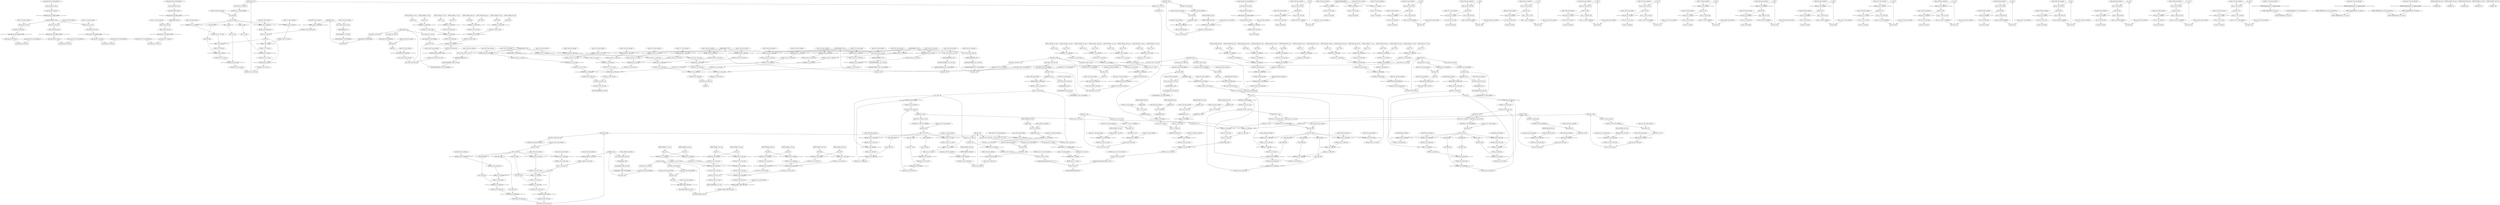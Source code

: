 digraph data_path {
  AND_u8_u8_1324_wire [shape=ellipse];
  AND_u8_u8_1624_wire [shape=ellipse];
  AND_u8_u8_1736_wire [shape=ellipse];
  AND_u8_u8_1742_wire [shape=ellipse];
  BITSEL_u1024_u1_1074_wire [shape=ellipse];
  BITSEL_u1024_u1_1261_wire [shape=ellipse];
  BITSEL_u1024_u1_1353_wire [shape=ellipse];
  BITSEL_u1024_u1_1356_wire [shape=ellipse];
  BITSEL_u1024_u1_1360_wire [shape=ellipse];
  BITSEL_u1024_u1_1363_wire [shape=ellipse];
  BITSEL_u1024_u1_1368_wire [shape=ellipse];
  BITSEL_u1024_u1_1371_wire [shape=ellipse];
  BITSEL_u1024_u1_1375_wire [shape=ellipse];
  BITSEL_u1024_u1_1378_wire [shape=ellipse];
  BITSEL_u1024_u1_1386_wire [shape=ellipse];
  BITSEL_u1024_u1_1389_wire [shape=ellipse];
  BITSEL_u1024_u1_1393_wire [shape=ellipse];
  BITSEL_u1024_u1_1396_wire [shape=ellipse];
  BITSEL_u1024_u1_1401_wire [shape=ellipse];
  BITSEL_u1024_u1_1404_wire [shape=ellipse];
  BITSEL_u1024_u1_1408_wire [shape=ellipse];
  BITSEL_u1024_u1_1411_wire [shape=ellipse];
  BITSEL_u1024_u1_695_wire [shape=ellipse];
  BITSEL_u1024_u1_887_wire [shape=ellipse];
  BITSEL_u16_u1_1077_wire [shape=ellipse];
  BITSEL_u16_u1_1085_wire [shape=ellipse];
  BITSEL_u16_u1_1094_wire [shape=ellipse];
  BITSEL_u16_u1_1264_wire [shape=ellipse];
  BITSEL_u16_u1_1272_wire [shape=ellipse];
  BITSEL_u16_u1_1281_wire [shape=ellipse];
  BITSEL_u16_u1_1654_wire [shape=ellipse];
  BITSEL_u16_u1_1662_wire [shape=ellipse];
  BITSEL_u16_u1_1671_wire [shape=ellipse];
  BITSEL_u16_u1_698_wire [shape=ellipse];
  BITSEL_u16_u1_707_wire [shape=ellipse];
  BITSEL_u16_u1_716_wire [shape=ellipse];
  BITSEL_u16_u1_890_wire [shape=ellipse];
  BITSEL_u16_u1_898_wire [shape=ellipse];
  BITSEL_u16_u1_907_wire [shape=ellipse];
  BITSEL_u4096_u1_1651_wire [shape=ellipse];
  BITSEL_u8_u1_1723_wire [shape=ellipse];
  BITSEL_u8_u1_553_wire [shape=ellipse];
  B_1328 [shape=ellipse];
  CONCAT_u1016_u1024_1186_wire [shape=ellipse];
  CONCAT_u1016_u1024_617_wire [shape=ellipse];
  CONCAT_u1016_u1024_809_wire [shape=ellipse];
  CONCAT_u1016_u1024_999_wire [shape=ellipse];
  CONCAT_u15_u16_1033_wire [shape=ellipse];
  CONCAT_u15_u16_1220_wire [shape=ellipse];
  CONCAT_u15_u16_1599_wire [shape=ellipse];
  CONCAT_u15_u16_653_wire [shape=ellipse];
  CONCAT_u15_u16_843_wire [shape=ellipse];
  CONCAT_u1_u2_1173_wire [shape=ellipse];
  CONCAT_u1_u2_1176_wire [shape=ellipse];
  CONCAT_u1_u2_1180_wire [shape=ellipse];
  CONCAT_u1_u2_1183_wire [shape=ellipse];
  CONCAT_u1_u2_1357_wire [shape=ellipse];
  CONCAT_u1_u2_1364_wire [shape=ellipse];
  CONCAT_u1_u2_1372_wire [shape=ellipse];
  CONCAT_u1_u2_1379_wire [shape=ellipse];
  CONCAT_u1_u2_1390_wire [shape=ellipse];
  CONCAT_u1_u2_1397_wire [shape=ellipse];
  CONCAT_u1_u2_1405_wire [shape=ellipse];
  CONCAT_u1_u2_1412_wire [shape=ellipse];
  CONCAT_u1_u2_1470_wire [shape=ellipse];
  CONCAT_u1_u2_1525_wire [shape=ellipse];
  CONCAT_u1_u2_1528_wire [shape=ellipse];
  CONCAT_u1_u2_1532_wire [shape=ellipse];
  CONCAT_u1_u2_1535_wire [shape=ellipse];
  CONCAT_u1_u2_1548_wire [shape=ellipse];
  CONCAT_u1_u2_1551_wire [shape=ellipse];
  CONCAT_u1_u2_1555_wire [shape=ellipse];
  CONCAT_u1_u2_1558_wire [shape=ellipse];
  CONCAT_u1_u2_1708_wire [shape=ellipse];
  CONCAT_u1_u2_604_wire [shape=ellipse];
  CONCAT_u1_u2_607_wire [shape=ellipse];
  CONCAT_u1_u2_611_wire [shape=ellipse];
  CONCAT_u1_u2_614_wire [shape=ellipse];
  CONCAT_u1_u2_796_wire [shape=ellipse];
  CONCAT_u1_u2_799_wire [shape=ellipse];
  CONCAT_u1_u2_803_wire [shape=ellipse];
  CONCAT_u1_u2_806_wire [shape=ellipse];
  CONCAT_u1_u2_986_wire [shape=ellipse];
  CONCAT_u1_u2_989_wire [shape=ellipse];
  CONCAT_u1_u2_993_wire [shape=ellipse];
  CONCAT_u1_u2_996_wire [shape=ellipse];
  CONCAT_u1_u5_1099_wire [shape=ellipse];
  CONCAT_u1_u5_1286_wire [shape=ellipse];
  CONCAT_u1_u5_1676_wire [shape=ellipse];
  CONCAT_u1_u5_722_wire [shape=ellipse];
  CONCAT_u1_u5_912_wire [shape=ellipse];
  CONCAT_u2_u3_1472_wire [shape=ellipse];
  CONCAT_u2_u3_1710_wire [shape=ellipse];
  CONCAT_u2_u4_1177_wire [shape=ellipse];
  CONCAT_u2_u4_1184_wire [shape=ellipse];
  CONCAT_u2_u4_1365_wire [shape=ellipse];
  CONCAT_u2_u4_1380_wire [shape=ellipse];
  CONCAT_u2_u4_1398_wire [shape=ellipse];
  CONCAT_u2_u4_1413_wire [shape=ellipse];
  CONCAT_u2_u4_1529_wire [shape=ellipse];
  CONCAT_u2_u4_1536_wire [shape=ellipse];
  CONCAT_u2_u4_1552_wire [shape=ellipse];
  CONCAT_u2_u4_1559_wire [shape=ellipse];
  CONCAT_u2_u4_608_wire [shape=ellipse];
  CONCAT_u2_u4_615_wire [shape=ellipse];
  CONCAT_u2_u4_800_wire [shape=ellipse];
  CONCAT_u2_u4_807_wire [shape=ellipse];
  CONCAT_u2_u4_990_wire [shape=ellipse];
  CONCAT_u2_u4_997_wire [shape=ellipse];
  CONCAT_u3_u4_1088_wire [shape=ellipse];
  CONCAT_u3_u4_1275_wire [shape=ellipse];
  CONCAT_u3_u4_1665_wire [shape=ellipse];
  CONCAT_u3_u4_710_wire [shape=ellipse];
  CONCAT_u3_u4_901_wire [shape=ellipse];
  CONCAT_u3_u5_1477_wire_constant [shape=ellipse];
  CONCAT_u3_u5_1715_wire_constant [shape=ellipse];
  CONCAT_u4088_u4096_1561_wire [shape=ellipse];
  CONCAT_u4_u10_1091_wire [shape=ellipse];
  CONCAT_u4_u10_1278_wire [shape=ellipse];
  CONCAT_u4_u10_1668_wire [shape=ellipse];
  CONCAT_u4_u10_713_wire [shape=ellipse];
  CONCAT_u4_u10_904_wire [shape=ellipse];
  CONCAT_u4_u8_1185_wire [shape=ellipse];
  CONCAT_u4_u8_1381_wire [shape=ellipse];
  CONCAT_u4_u8_1537_wire [shape=ellipse];
  CONCAT_u4_u8_1560_wire [shape=ellipse];
  CONCAT_u4_u8_616_wire [shape=ellipse];
  CONCAT_u4_u8_808_wire [shape=ellipse];
  CONCAT_u4_u8_998_wire [shape=ellipse];
  CONCAT_u5_u6_1101_wire [shape=ellipse];
  CONCAT_u5_u6_1288_wire [shape=ellipse];
  CONCAT_u5_u6_1678_wire [shape=ellipse];
  CONCAT_u5_u6_724_wire [shape=ellipse];
  CONCAT_u5_u6_914_wire [shape=ellipse];
  CRC_16_0_682 [shape=ellipse];
  CRC_16_1638 [shape=ellipse];
  CRC_16_1_874 [shape=ellipse];
  CRC_16_2_1061 [shape=ellipse];
  CRC_16_3_1248 [shape=ellipse];
  EQ_u1_u1_1319_wire [shape=ellipse];
  EQ_u1_u1_1619_wire [shape=ellipse];
  EQ_u1_u1_1731_wire [shape=ellipse];
  I_0_559 [shape=ellipse];
  I_1486 [shape=ellipse];
  I_1_753 [shape=ellipse];
  I_2_943 [shape=ellipse];
  I_3_1130 [shape=ellipse];
  J_0_676 [shape=ellipse];
  J_1633 [shape=ellipse];
  J_1_869 [shape=ellipse];
  J_2_1056 [shape=ellipse];
  J_3_1243 [shape=ellipse];
  K_0_633 [shape=ellipse];
  K_1581 [shape=ellipse];
  K_1_825 [shape=ellipse];
  K_2_1015 [shape=ellipse];
  K_3_1202 [shape=ellipse];
  OR_u1_u1_1452_wire [shape=ellipse];
  OR_u1_u1_1455_wire [shape=ellipse];
  OR_u1_u1_1461_wire [shape=ellipse];
  OR_u1_u1_1464_wire [shape=ellipse];
  RPIPE_DAT0Rx_1598_wire [shape=ellipse];
  RPIPE_DAT0Rx_652_wire [shape=ellipse];
  RPIPE_DAT1Rx_842_wire [shape=ellipse];
  RPIPE_DAT2Rx_1032_wire [shape=ellipse];
  RPIPE_DAT3Rx_1219_wire [shape=ellipse];
  R_ONE_1_1703_wire_constant [shape=ellipse];
  R_ZERO_1_1468_wire_constant [shape=ellipse];
  R_ZERO_1_1706_wire_constant [shape=ellipse];
  SHL_u1024_u1024_1168_wire [shape=ellipse];
  SHL_u1024_u1024_598_wire [shape=ellipse];
  SHL_u1024_u1024_791_wire [shape=ellipse];
  SHL_u1024_u1024_981_wire [shape=ellipse];
  SHL_u16_u16_1029_wire [shape=ellipse];
  SHL_u16_u16_1216_wire [shape=ellipse];
  SHL_u16_u16_1595_wire [shape=ellipse];
  SHL_u16_u16_648_wire [shape=ellipse];
  SHL_u16_u16_839_wire [shape=ellipse];
  SHL_u4096_u4096_1542_wire [shape=ellipse];
  STORE_dataRxEnrty_1702_data_0 [shape=ellipse];
  STORE_dataRxEnrty_1702_word_address_0 [shape=ellipse];
  STORE_rxBufferPointer_1312_data_0 [shape=ellipse];
  STORE_rxBufferPointer_1312_word_address_0 [shape=ellipse];
  STORE_rxBufferPointer_1576_data_0 [shape=ellipse];
  STORE_rxBufferPointer_1576_word_address_0 [shape=ellipse];
  ULT_u10_u1_1010_wire [shape=ellipse];
  ULT_u10_u1_1197_wire [shape=ellipse];
  ULT_u10_u1_1446_wire [shape=ellipse];
  ULT_u10_u1_1572_wire [shape=ellipse];
  ULT_u10_u1_628_wire [shape=ellipse];
  ULT_u10_u1_820_wire [shape=ellipse];
  ULT_u13_u1_1117_wire [shape=ellipse];
  ULT_u13_u1_1304_wire [shape=ellipse];
  ULT_u13_u1_1694_wire [shape=ellipse];
  ULT_u13_u1_740_wire [shape=ellipse];
  ULT_u13_u1_930_wire [shape=ellipse];
  ULT_u5_u1_1044_wire [shape=ellipse];
  ULT_u5_u1_1231_wire [shape=ellipse];
  ULT_u5_u1_1610_wire [shape=ellipse];
  ULT_u5_u1_664_wire [shape=ellipse];
  ULT_u5_u1_854_wire [shape=ellipse];
  XOR_u1_u1_1087_wire [shape=ellipse];
  XOR_u1_u1_1096_wire [shape=ellipse];
  XOR_u1_u1_1274_wire [shape=ellipse];
  XOR_u1_u1_1283_wire [shape=ellipse];
  XOR_u1_u1_1664_wire [shape=ellipse];
  XOR_u1_u1_1673_wire [shape=ellipse];
  XOR_u1_u1_709_wire [shape=ellipse];
  XOR_u1_u1_718_wire [shape=ellipse];
  XOR_u1_u1_900_wire [shape=ellipse];
  XOR_u1_u1_909_wire [shape=ellipse];
  array_obj_ref_1321_data_0 [shape=ellipse];
  array_obj_ref_1321_word_address_0 [shape=ellipse];
  array_obj_ref_1621_data_0 [shape=ellipse];
  array_obj_ref_1621_word_address_0 [shape=ellipse];
  array_obj_ref_1721_data_0 [shape=ellipse];
  array_obj_ref_1721_wire [shape=ellipse];
  array_obj_ref_1721_word_address_0 [shape=ellipse];
  array_obj_ref_1733_data_0 [shape=ellipse];
  array_obj_ref_1733_word_address_0 [shape=ellipse];
  array_obj_ref_1739_data_0 [shape=ellipse];
  array_obj_ref_1739_word_address_0 [shape=ellipse];
  array_obj_ref_543_data_0 [shape=ellipse];
  array_obj_ref_543_word_address_0 [shape=ellipse];
  array_obj_ref_547_data_0 [shape=ellipse];
  array_obj_ref_547_word_address_0 [shape=ellipse];
  array_obj_ref_551_data_0 [shape=ellipse];
  array_obj_ref_551_wire [shape=ellipse];
  array_obj_ref_551_word_address_0 [shape=ellipse];
  biff_1415 [shape=ellipse];
  bit0_0_594 [shape=ellipse];
  bit0_1521 [shape=ellipse];
  bit0_1_787 [shape=ellipse];
  bit0_2_977 [shape=ellipse];
  bit0_3_1164 [shape=ellipse];
  bit1_0_591 [shape=ellipse];
  bit1_1518 [shape=ellipse];
  bit1_1_784 [shape=ellipse];
  bit1_2_974 [shape=ellipse];
  bit1_3_1161 [shape=ellipse];
  bit2_0_588 [shape=ellipse];
  bit2_1515 [shape=ellipse];
  bit2_1_781 [shape=ellipse];
  bit2_2_971 [shape=ellipse];
  bit2_3_1158 [shape=ellipse];
  bit3_0_585 [shape=ellipse];
  bit3_1512 [shape=ellipse];
  bit3_1_778 [shape=ellipse];
  bit3_2_968 [shape=ellipse];
  bit3_3_1155 [shape=ellipse];
  bit4_0_582 [shape=ellipse];
  bit4_1509 [shape=ellipse];
  bit4_1_775 [shape=ellipse];
  bit4_2_965 [shape=ellipse];
  bit4_3_1152 [shape=ellipse];
  bit5_0_579 [shape=ellipse];
  bit5_1506 [shape=ellipse];
  bit5_1_772 [shape=ellipse];
  bit5_2_962 [shape=ellipse];
  bit5_3_1149 [shape=ellipse];
  bit6_0_576 [shape=ellipse];
  bit6_1503 [shape=ellipse];
  bit6_1_769 [shape=ellipse];
  bit6_2_959 [shape=ellipse];
  bit6_3_1146 [shape=ellipse];
  bit7_0_573 [shape=ellipse];
  bit7_1500 [shape=ellipse];
  bit7_1_766 [shape=ellipse];
  bit7_2_956 [shape=ellipse];
  bit7_3_1143 [shape=ellipse];
  crcError0_747 [shape=ellipse];
  crcError1_937 [shape=ellipse];
  crcError2_1124 [shape=ellipse];
  crcError3_1311 [shape=ellipse];
  crcError_1701 [shape=ellipse];
  crcError_Final_1466 [shape=ellipse];
  currentCRC_0_639 [shape=ellipse];
  currentCRC_1586 [shape=ellipse];
  currentCRC_1_830 [shape=ellipse];
  currentCRC_2_1020 [shape=ellipse];
  currentCRC_3_1207 [shape=ellipse];
  dat0_564 [shape=ellipse];
  dat1_758 [shape=ellipse];
  dat2_948 [shape=ellipse];
  dat3_1135 [shape=ellipse];
  dat_1491 [shape=ellipse];
  dataErrorInterruptStatusVar1_0_1717 [shape=ellipse];
  dataErrorInterruptStatusVar1_4_1479 [shape=ellipse];
  dataForBuffer0_1333 [shape=ellipse];
  dataForBuffer1_1337 [shape=ellipse];
  dataForBuffer2_1341 [shape=ellipse];
  dataForBuffer3_1345 [shape=ellipse];
  inv0_700 [shape=ellipse];
  inv1_892 [shape=ellipse];
  inv2_1079 [shape=ellipse];
  inv3_1266 [shape=ellipse];
  inv_1656 [shape=ellipse];
  konst_1004_wire_constant [shape=ellipse];
  konst_1009_wire_constant [shape=ellipse];
  konst_1028_wire_constant [shape=ellipse];
  konst_1038_wire_constant [shape=ellipse];
  konst_1043_wire_constant [shape=ellipse];
  konst_1052_wire_constant [shape=ellipse];
  konst_1073_wire_constant [shape=ellipse];
  konst_1076_wire_constant [shape=ellipse];
  konst_1084_wire_constant [shape=ellipse];
  konst_1093_wire_constant [shape=ellipse];
  konst_1106_wire_constant [shape=ellipse];
  konst_1111_wire_constant [shape=ellipse];
  konst_1116_wire_constant [shape=ellipse];
  konst_1167_wire_constant [shape=ellipse];
  konst_1191_wire_constant [shape=ellipse];
  konst_1196_wire_constant [shape=ellipse];
  konst_1215_wire_constant [shape=ellipse];
  konst_1225_wire_constant [shape=ellipse];
  konst_1230_wire_constant [shape=ellipse];
  konst_1239_wire_constant [shape=ellipse];
  konst_1260_wire_constant [shape=ellipse];
  konst_1263_wire_constant [shape=ellipse];
  konst_1271_wire_constant [shape=ellipse];
  konst_1280_wire_constant [shape=ellipse];
  konst_1293_wire_constant [shape=ellipse];
  konst_1298_wire_constant [shape=ellipse];
  konst_1303_wire_constant [shape=ellipse];
  konst_1318_wire_constant [shape=ellipse];
  konst_1323_wire_constant [shape=ellipse];
  konst_1352_wire_constant [shape=ellipse];
  konst_1355_wire_constant [shape=ellipse];
  konst_1359_wire_constant [shape=ellipse];
  konst_1362_wire_constant [shape=ellipse];
  konst_1367_wire_constant [shape=ellipse];
  konst_1370_wire_constant [shape=ellipse];
  konst_1374_wire_constant [shape=ellipse];
  konst_1377_wire_constant [shape=ellipse];
  konst_1385_wire_constant [shape=ellipse];
  konst_1388_wire_constant [shape=ellipse];
  konst_1392_wire_constant [shape=ellipse];
  konst_1395_wire_constant [shape=ellipse];
  konst_1400_wire_constant [shape=ellipse];
  konst_1403_wire_constant [shape=ellipse];
  konst_1407_wire_constant [shape=ellipse];
  konst_1410_wire_constant [shape=ellipse];
  konst_1420_wire_constant [shape=ellipse];
  konst_1425_wire_constant [shape=ellipse];
  konst_1430_wire_constant [shape=ellipse];
  konst_1435_wire_constant [shape=ellipse];
  konst_1440_wire_constant [shape=ellipse];
  konst_1445_wire_constant [shape=ellipse];
  konst_1541_wire_constant [shape=ellipse];
  konst_1566_wire_constant [shape=ellipse];
  konst_1571_wire_constant [shape=ellipse];
  konst_1594_wire_constant [shape=ellipse];
  konst_1604_wire_constant [shape=ellipse];
  konst_1609_wire_constant [shape=ellipse];
  konst_1618_wire_constant [shape=ellipse];
  konst_1623_wire_constant [shape=ellipse];
  konst_1629_wire_constant [shape=ellipse];
  konst_1650_wire_constant [shape=ellipse];
  konst_1653_wire_constant [shape=ellipse];
  konst_1661_wire_constant [shape=ellipse];
  konst_1670_wire_constant [shape=ellipse];
  konst_1683_wire_constant [shape=ellipse];
  konst_1688_wire_constant [shape=ellipse];
  konst_1693_wire_constant [shape=ellipse];
  konst_1722_wire_constant [shape=ellipse];
  konst_1730_wire_constant [shape=ellipse];
  konst_1735_wire_constant [shape=ellipse];
  konst_1741_wire_constant [shape=ellipse];
  konst_552_wire_constant [shape=ellipse];
  konst_597_wire_constant [shape=ellipse];
  konst_622_wire_constant [shape=ellipse];
  konst_627_wire_constant [shape=ellipse];
  konst_647_wire_constant [shape=ellipse];
  konst_658_wire_constant [shape=ellipse];
  konst_663_wire_constant [shape=ellipse];
  konst_672_wire_constant [shape=ellipse];
  konst_694_wire_constant [shape=ellipse];
  konst_697_wire_constant [shape=ellipse];
  konst_706_wire_constant [shape=ellipse];
  konst_715_wire_constant [shape=ellipse];
  konst_729_wire_constant [shape=ellipse];
  konst_734_wire_constant [shape=ellipse];
  konst_739_wire_constant [shape=ellipse];
  konst_790_wire_constant [shape=ellipse];
  konst_814_wire_constant [shape=ellipse];
  konst_819_wire_constant [shape=ellipse];
  konst_838_wire_constant [shape=ellipse];
  konst_848_wire_constant [shape=ellipse];
  konst_853_wire_constant [shape=ellipse];
  konst_865_wire_constant [shape=ellipse];
  konst_886_wire_constant [shape=ellipse];
  konst_889_wire_constant [shape=ellipse];
  konst_897_wire_constant [shape=ellipse];
  konst_906_wire_constant [shape=ellipse];
  konst_919_wire_constant [shape=ellipse];
  konst_924_wire_constant [shape=ellipse];
  konst_929_wire_constant [shape=ellipse];
  konst_980_wire_constant [shape=ellipse];
  nextCRC16_0_726 [shape=ellipse];
  nextCRC16_0_726_686_buffered [shape=ellipse];
  nextCRC16_1680 [shape=ellipse];
  nextCRC16_1680_1642_buffered [shape=ellipse];
  nextCRC16_1_916 [shape=ellipse];
  nextCRC16_1_916_878_buffered [shape=ellipse];
  nextCRC16_2_1103 [shape=ellipse];
  nextCRC16_2_1103_1065_buffered [shape=ellipse];
  nextCRC16_3_1290 [shape=ellipse];
  nextCRC16_3_1290_1252_buffered [shape=ellipse];
  nextCRC_0_655 [shape=ellipse];
  nextCRC_0_655_643_buffered [shape=ellipse];
  nextCRC_1601 [shape=ellipse];
  nextCRC_1601_1590_buffered [shape=ellipse];
  nextCRC_1_845 [shape=ellipse];
  nextCRC_1_845_834_buffered [shape=ellipse];
  nextCRC_2_1035 [shape=ellipse];
  nextCRC_2_1035_1024_buffered [shape=ellipse];
  nextCRC_3_1222 [shape=ellipse];
  nextCRC_3_1222_1211_buffered [shape=ellipse];
  nextDataForBuffer0_1422 [shape=ellipse];
  nextDataForBuffer0_1422_1336_buffered [shape=ellipse];
  nextDataForBuffer1_1427 [shape=ellipse];
  nextDataForBuffer1_1427_1340_buffered [shape=ellipse];
  nextDataForBuffer2_1432 [shape=ellipse];
  nextDataForBuffer2_1432_1344_buffered [shape=ellipse];
  nextDataForBuffer3_1437 [shape=ellipse];
  nextDataForBuffer3_1437_1348_buffered [shape=ellipse];
  nextTempData0_731 [shape=ellipse];
  nextTempData0_731_690_buffered [shape=ellipse];
  nextTempData1_921 [shape=ellipse];
  nextTempData1_921_882_buffered [shape=ellipse];
  nextTempData2_1108 [shape=ellipse];
  nextTempData2_1108_1069_buffered [shape=ellipse];
  nextTempData3_1295 [shape=ellipse];
  nextTempData3_1295_1256_buffered [shape=ellipse];
  nextTempData_1685 [shape=ellipse];
  nextTempData_1685_1646_buffered [shape=ellipse];
  next_B_1442 [shape=ellipse];
  next_B_1442_1332_buffered [shape=ellipse];
  next_I_0_624 [shape=ellipse];
  next_I_0_624_563_buffered [shape=ellipse];
  next_I_1568 [shape=ellipse];
  next_I_1568_1490_buffered [shape=ellipse];
  next_I_1_816 [shape=ellipse];
  next_I_1_816_757_buffered [shape=ellipse];
  next_I_2_1006 [shape=ellipse];
  next_I_2_1006_947_buffered [shape=ellipse];
  next_I_3_1193 [shape=ellipse];
  next_I_3_1193_1134_buffered [shape=ellipse];
  next_J_0_736 [shape=ellipse];
  next_J_0_736_681_buffered [shape=ellipse];
  next_J_1690 [shape=ellipse];
  next_J_1690_1637_buffered [shape=ellipse];
  next_J_1_926 [shape=ellipse];
  next_J_1_926_873_buffered [shape=ellipse];
  next_J_2_1113 [shape=ellipse];
  next_J_2_1113_1060_buffered [shape=ellipse];
  next_J_3_1300 [shape=ellipse];
  next_J_3_1300_1247_buffered [shape=ellipse];
  next_K_0_660 [shape=ellipse];
  next_K_0_660_638_buffered [shape=ellipse];
  next_K_1606 [shape=ellipse];
  next_K_1606_1585_buffered [shape=ellipse];
  next_K_1_850 [shape=ellipse];
  next_K_1_850_829_buffered [shape=ellipse];
  next_K_2_1040 [shape=ellipse];
  next_K_2_1040_1019_buffered [shape=ellipse];
  next_K_3_1227 [shape=ellipse];
  next_K_3_1227_1206_buffered [shape=ellipse];
  next_data0_619 [shape=ellipse];
  next_data0_619_1335_buffered [shape=ellipse];
  next_data0_619_569_buffered [shape=ellipse];
  next_data0_619_689_buffered [shape=ellipse];
  next_data1_811 [shape=ellipse];
  next_data1_811_1339_buffered [shape=ellipse];
  next_data1_811_762_buffered [shape=ellipse];
  next_data1_811_881_buffered [shape=ellipse];
  next_data2_1001 [shape=ellipse];
  next_data2_1001_1068_buffered [shape=ellipse];
  next_data2_1001_1343_buffered [shape=ellipse];
  next_data2_1001_952_buffered [shape=ellipse];
  next_data3_1188 [shape=ellipse];
  next_data3_1188_1139_buffered [shape=ellipse];
  next_data3_1188_1255_buffered [shape=ellipse];
  next_data3_1188_1347_buffered [shape=ellipse];
  next_data_1563 [shape=ellipse];
  next_data_1563_1496_buffered [shape=ellipse];
  next_data_1563_1645_buffered [shape=ellipse];
  presentState0Var_548 [shape=ellipse];
  presentState1Var_544 [shape=ellipse];
  slice_1082_wire [shape=ellipse];
  slice_1090_wire [shape=ellipse];
  slice_1098_wire [shape=ellipse];
  slice_1269_wire [shape=ellipse];
  slice_1277_wire [shape=ellipse];
  slice_1285_wire [shape=ellipse];
  slice_1659_wire [shape=ellipse];
  slice_1667_wire [shape=ellipse];
  slice_1675_wire [shape=ellipse];
  slice_704_wire [shape=ellipse];
  slice_712_wire [shape=ellipse];
  slice_721_wire [shape=ellipse];
  slice_895_wire [shape=ellipse];
  slice_903_wire [shape=ellipse];
  slice_911_wire [shape=ellipse];
  startBit0_556 [shape=ellipse];
  startBit1_750 [shape=ellipse];
  startBit2_940 [shape=ellipse];
  startBit3_1127 [shape=ellipse];
  startBit_1483 [shape=ellipse];
  stopBit0_669 [shape=ellipse];
  stopBit1_859 [shape=ellipse];
  stopBit2_1049 [shape=ellipse];
  stopBit3_1236 [shape=ellipse];
  stopBitError0_674 [shape=ellipse];
  stopBitError1_867 [shape=ellipse];
  stopBitError2_1054 [shape=ellipse];
  stopBitError3_1241 [shape=ellipse];
  stopBitError_1631 [shape=ellipse];
  stopBitError_Final_1457 [shape=ellipse];
  stopBit_1615 [shape=ellipse];
  tempData0_687 [shape=ellipse];
  tempData1_879 [shape=ellipse];
  tempData2_1066 [shape=ellipse];
  tempData3_1253 [shape=ellipse];
  tempData_1643 [shape=ellipse];
  type_cast_1018_wire_constant [shape=ellipse];
  type_cast_1023_wire_constant [shape=ellipse];
  type_cast_1031_wire_constant [shape=ellipse];
  type_cast_1059_wire_constant [shape=ellipse];
  type_cast_1064_wire_constant [shape=ellipse];
  type_cast_1133_wire_constant [shape=ellipse];
  type_cast_1138_wire_constant [shape=ellipse];
  type_cast_1170_wire_constant [shape=ellipse];
  type_cast_1205_wire_constant [shape=ellipse];
  type_cast_1210_wire_constant [shape=ellipse];
  type_cast_1218_wire_constant [shape=ellipse];
  type_cast_1246_wire_constant [shape=ellipse];
  type_cast_1251_wire_constant [shape=ellipse];
  type_cast_1314_wire_constant [shape=ellipse];
  type_cast_1331_wire_constant [shape=ellipse];
  type_cast_1489_wire_constant [shape=ellipse];
  type_cast_1495_wire_constant [shape=ellipse];
  type_cast_1545_wire_constant [shape=ellipse];
  type_cast_1578_wire_constant [shape=ellipse];
  type_cast_1584_wire_constant [shape=ellipse];
  type_cast_1589_wire_constant [shape=ellipse];
  type_cast_1597_wire_constant [shape=ellipse];
  type_cast_1636_wire_constant [shape=ellipse];
  type_cast_1641_wire_constant [shape=ellipse];
  type_cast_562_wire_constant [shape=ellipse];
  type_cast_568_wire_constant [shape=ellipse];
  type_cast_601_wire_constant [shape=ellipse];
  type_cast_637_wire_constant [shape=ellipse];
  type_cast_642_wire_constant [shape=ellipse];
  type_cast_651_wire_constant [shape=ellipse];
  type_cast_680_wire_constant [shape=ellipse];
  type_cast_685_wire_constant [shape=ellipse];
  type_cast_756_wire_constant [shape=ellipse];
  type_cast_761_wire_constant [shape=ellipse];
  type_cast_793_wire_constant [shape=ellipse];
  type_cast_828_wire_constant [shape=ellipse];
  type_cast_833_wire_constant [shape=ellipse];
  type_cast_841_wire_constant [shape=ellipse];
  type_cast_872_wire_constant [shape=ellipse];
  type_cast_877_wire_constant [shape=ellipse];
  type_cast_946_wire_constant [shape=ellipse];
  type_cast_951_wire_constant [shape=ellipse];
  type_cast_983_wire_constant [shape=ellipse];
  ADD_u10_u10_1005_inst [shape=rectangle];
I_2_943  -> ADD_u10_u10_1005_inst;
konst_1004_wire_constant  -> ADD_u10_u10_1005_inst;
ADD_u10_u10_1005_inst -> next_I_2_1006;
  ADD_u10_u10_1192_inst [shape=rectangle];
I_3_1130  -> ADD_u10_u10_1192_inst;
konst_1191_wire_constant  -> ADD_u10_u10_1192_inst;
ADD_u10_u10_1192_inst -> next_I_3_1193;
  ADD_u10_u10_1441_inst [shape=rectangle];
B_1328  -> ADD_u10_u10_1441_inst;
konst_1440_wire_constant  -> ADD_u10_u10_1441_inst;
ADD_u10_u10_1441_inst -> next_B_1442;
  ADD_u10_u10_1567_inst [shape=rectangle];
I_1486  -> ADD_u10_u10_1567_inst;
konst_1566_wire_constant  -> ADD_u10_u10_1567_inst;
ADD_u10_u10_1567_inst -> next_I_1568;
  ADD_u10_u10_623_inst [shape=rectangle];
I_0_559  -> ADD_u10_u10_623_inst;
konst_622_wire_constant  -> ADD_u10_u10_623_inst;
ADD_u10_u10_623_inst -> next_I_0_624;
  ADD_u10_u10_815_inst [shape=rectangle];
I_1_753  -> ADD_u10_u10_815_inst;
konst_814_wire_constant  -> ADD_u10_u10_815_inst;
ADD_u10_u10_815_inst -> next_I_1_816;
  ADD_u13_u13_1112_inst [shape=diamond];
J_2_1056  -> ADD_u13_u13_1112_inst;
konst_1111_wire_constant  -> ADD_u13_u13_1112_inst;
ADD_u13_u13_1112_inst -> next_J_2_1113;
  ADD_u13_u13_1299_inst [shape=diamond];
J_3_1243  -> ADD_u13_u13_1299_inst;
konst_1298_wire_constant  -> ADD_u13_u13_1299_inst;
ADD_u13_u13_1299_inst -> next_J_3_1300;
  ADD_u13_u13_1689_inst [shape=diamond];
J_1633  -> ADD_u13_u13_1689_inst;
konst_1688_wire_constant  -> ADD_u13_u13_1689_inst;
ADD_u13_u13_1689_inst -> next_J_1690;
  ADD_u13_u13_735_inst [shape=diamond];
J_0_676  -> ADD_u13_u13_735_inst;
konst_734_wire_constant  -> ADD_u13_u13_735_inst;
ADD_u13_u13_735_inst -> next_J_0_736;
  ADD_u13_u13_925_inst [shape=diamond];
J_1_869  -> ADD_u13_u13_925_inst;
konst_924_wire_constant  -> ADD_u13_u13_925_inst;
ADD_u13_u13_925_inst -> next_J_1_926;
  ADD_u5_u5_1039_inst [shape=rectangle];
K_2_1015  -> ADD_u5_u5_1039_inst;
konst_1038_wire_constant  -> ADD_u5_u5_1039_inst;
ADD_u5_u5_1039_inst -> next_K_2_1040;
  ADD_u5_u5_1226_inst [shape=rectangle];
K_3_1202  -> ADD_u5_u5_1226_inst;
konst_1225_wire_constant  -> ADD_u5_u5_1226_inst;
ADD_u5_u5_1226_inst -> next_K_3_1227;
  ADD_u5_u5_1605_inst [shape=rectangle];
K_1581  -> ADD_u5_u5_1605_inst;
konst_1604_wire_constant  -> ADD_u5_u5_1605_inst;
ADD_u5_u5_1605_inst -> next_K_1606;
  ADD_u5_u5_659_inst [shape=rectangle];
K_0_633  -> ADD_u5_u5_659_inst;
konst_658_wire_constant  -> ADD_u5_u5_659_inst;
ADD_u5_u5_659_inst -> next_K_0_660;
  ADD_u5_u5_849_inst [shape=rectangle];
K_1_825  -> ADD_u5_u5_849_inst;
konst_848_wire_constant  -> ADD_u5_u5_849_inst;
ADD_u5_u5_849_inst -> next_K_1_850;
  AND_u8_u8_1324_inst [shape=rectangle];
presentState0Var_548  -> AND_u8_u8_1324_inst;
konst_1323_wire_constant  -> AND_u8_u8_1324_inst;
AND_u8_u8_1324_inst -> AND_u8_u8_1324_wire;
  AND_u8_u8_1624_inst [shape=rectangle];
presentState0Var_548  -> AND_u8_u8_1624_inst;
konst_1623_wire_constant  -> AND_u8_u8_1624_inst;
AND_u8_u8_1624_inst -> AND_u8_u8_1624_wire;
  AND_u8_u8_1736_inst [shape=rectangle];
presentState1Var_544  -> AND_u8_u8_1736_inst;
konst_1735_wire_constant  -> AND_u8_u8_1736_inst;
AND_u8_u8_1736_inst -> AND_u8_u8_1736_wire;
  AND_u8_u8_1742_inst [shape=rectangle];
presentState0Var_548  -> AND_u8_u8_1742_inst;
konst_1741_wire_constant  -> AND_u8_u8_1742_inst;
AND_u8_u8_1742_inst -> AND_u8_u8_1742_wire;
  BITSEL_u1024_u1_1074_inst [shape=diamond];
tempData2_1066  -> BITSEL_u1024_u1_1074_inst;
konst_1073_wire_constant  -> BITSEL_u1024_u1_1074_inst;
BITSEL_u1024_u1_1074_inst -> BITSEL_u1024_u1_1074_wire;
  BITSEL_u1024_u1_1261_inst [shape=diamond];
tempData3_1253  -> BITSEL_u1024_u1_1261_inst;
konst_1260_wire_constant  -> BITSEL_u1024_u1_1261_inst;
BITSEL_u1024_u1_1261_inst -> BITSEL_u1024_u1_1261_wire;
  BITSEL_u1024_u1_1353_inst [shape=diamond];
dataForBuffer0_1333  -> BITSEL_u1024_u1_1353_inst;
konst_1352_wire_constant  -> BITSEL_u1024_u1_1353_inst;
BITSEL_u1024_u1_1353_inst -> BITSEL_u1024_u1_1353_wire;
  BITSEL_u1024_u1_1356_inst [shape=diamond];
dataForBuffer1_1337  -> BITSEL_u1024_u1_1356_inst;
konst_1355_wire_constant  -> BITSEL_u1024_u1_1356_inst;
BITSEL_u1024_u1_1356_inst -> BITSEL_u1024_u1_1356_wire;
  BITSEL_u1024_u1_1360_inst [shape=diamond];
dataForBuffer2_1341  -> BITSEL_u1024_u1_1360_inst;
konst_1359_wire_constant  -> BITSEL_u1024_u1_1360_inst;
BITSEL_u1024_u1_1360_inst -> BITSEL_u1024_u1_1360_wire;
  BITSEL_u1024_u1_1363_inst [shape=diamond];
dataForBuffer3_1345  -> BITSEL_u1024_u1_1363_inst;
konst_1362_wire_constant  -> BITSEL_u1024_u1_1363_inst;
BITSEL_u1024_u1_1363_inst -> BITSEL_u1024_u1_1363_wire;
  BITSEL_u1024_u1_1368_inst [shape=diamond];
dataForBuffer0_1333  -> BITSEL_u1024_u1_1368_inst;
konst_1367_wire_constant  -> BITSEL_u1024_u1_1368_inst;
BITSEL_u1024_u1_1368_inst -> BITSEL_u1024_u1_1368_wire;
  BITSEL_u1024_u1_1371_inst [shape=diamond];
dataForBuffer1_1337  -> BITSEL_u1024_u1_1371_inst;
konst_1370_wire_constant  -> BITSEL_u1024_u1_1371_inst;
BITSEL_u1024_u1_1371_inst -> BITSEL_u1024_u1_1371_wire;
  BITSEL_u1024_u1_1375_inst [shape=diamond];
dataForBuffer2_1341  -> BITSEL_u1024_u1_1375_inst;
konst_1374_wire_constant  -> BITSEL_u1024_u1_1375_inst;
BITSEL_u1024_u1_1375_inst -> BITSEL_u1024_u1_1375_wire;
  BITSEL_u1024_u1_1378_inst [shape=diamond];
dataForBuffer3_1345  -> BITSEL_u1024_u1_1378_inst;
konst_1377_wire_constant  -> BITSEL_u1024_u1_1378_inst;
BITSEL_u1024_u1_1378_inst -> BITSEL_u1024_u1_1378_wire;
  BITSEL_u1024_u1_1386_inst [shape=diamond];
dataForBuffer0_1333  -> BITSEL_u1024_u1_1386_inst;
konst_1385_wire_constant  -> BITSEL_u1024_u1_1386_inst;
BITSEL_u1024_u1_1386_inst -> BITSEL_u1024_u1_1386_wire;
  BITSEL_u1024_u1_1389_inst [shape=diamond];
dataForBuffer1_1337  -> BITSEL_u1024_u1_1389_inst;
konst_1388_wire_constant  -> BITSEL_u1024_u1_1389_inst;
BITSEL_u1024_u1_1389_inst -> BITSEL_u1024_u1_1389_wire;
  BITSEL_u1024_u1_1393_inst [shape=diamond];
dataForBuffer2_1341  -> BITSEL_u1024_u1_1393_inst;
konst_1392_wire_constant  -> BITSEL_u1024_u1_1393_inst;
BITSEL_u1024_u1_1393_inst -> BITSEL_u1024_u1_1393_wire;
  BITSEL_u1024_u1_1396_inst [shape=diamond];
dataForBuffer3_1345  -> BITSEL_u1024_u1_1396_inst;
konst_1395_wire_constant  -> BITSEL_u1024_u1_1396_inst;
BITSEL_u1024_u1_1396_inst -> BITSEL_u1024_u1_1396_wire;
  BITSEL_u1024_u1_1401_inst [shape=diamond];
dataForBuffer0_1333  -> BITSEL_u1024_u1_1401_inst;
konst_1400_wire_constant  -> BITSEL_u1024_u1_1401_inst;
BITSEL_u1024_u1_1401_inst -> BITSEL_u1024_u1_1401_wire;
  BITSEL_u1024_u1_1404_inst [shape=diamond];
dataForBuffer1_1337  -> BITSEL_u1024_u1_1404_inst;
konst_1403_wire_constant  -> BITSEL_u1024_u1_1404_inst;
BITSEL_u1024_u1_1404_inst -> BITSEL_u1024_u1_1404_wire;
  BITSEL_u1024_u1_1408_inst [shape=diamond];
dataForBuffer2_1341  -> BITSEL_u1024_u1_1408_inst;
konst_1407_wire_constant  -> BITSEL_u1024_u1_1408_inst;
BITSEL_u1024_u1_1408_inst -> BITSEL_u1024_u1_1408_wire;
  BITSEL_u1024_u1_1411_inst [shape=diamond];
dataForBuffer3_1345  -> BITSEL_u1024_u1_1411_inst;
konst_1410_wire_constant  -> BITSEL_u1024_u1_1411_inst;
BITSEL_u1024_u1_1411_inst -> BITSEL_u1024_u1_1411_wire;
  BITSEL_u1024_u1_695_inst [shape=diamond];
tempData0_687  -> BITSEL_u1024_u1_695_inst;
konst_694_wire_constant  -> BITSEL_u1024_u1_695_inst;
BITSEL_u1024_u1_695_inst -> BITSEL_u1024_u1_695_wire;
  BITSEL_u1024_u1_887_inst [shape=diamond];
tempData1_879  -> BITSEL_u1024_u1_887_inst;
konst_886_wire_constant  -> BITSEL_u1024_u1_887_inst;
BITSEL_u1024_u1_887_inst -> BITSEL_u1024_u1_887_wire;
  BITSEL_u16_u1_1077_inst [shape=diamond];
CRC_16_2_1061  -> BITSEL_u16_u1_1077_inst;
konst_1076_wire_constant  -> BITSEL_u16_u1_1077_inst;
BITSEL_u16_u1_1077_inst -> BITSEL_u16_u1_1077_wire;
  BITSEL_u16_u1_1085_inst [shape=diamond];
CRC_16_2_1061  -> BITSEL_u16_u1_1085_inst;
konst_1084_wire_constant  -> BITSEL_u16_u1_1085_inst;
BITSEL_u16_u1_1085_inst -> BITSEL_u16_u1_1085_wire;
  BITSEL_u16_u1_1094_inst [shape=diamond];
CRC_16_2_1061  -> BITSEL_u16_u1_1094_inst;
konst_1093_wire_constant  -> BITSEL_u16_u1_1094_inst;
BITSEL_u16_u1_1094_inst -> BITSEL_u16_u1_1094_wire;
  BITSEL_u16_u1_1264_inst [shape=diamond];
CRC_16_3_1248  -> BITSEL_u16_u1_1264_inst;
konst_1263_wire_constant  -> BITSEL_u16_u1_1264_inst;
BITSEL_u16_u1_1264_inst -> BITSEL_u16_u1_1264_wire;
  BITSEL_u16_u1_1272_inst [shape=diamond];
CRC_16_3_1248  -> BITSEL_u16_u1_1272_inst;
konst_1271_wire_constant  -> BITSEL_u16_u1_1272_inst;
BITSEL_u16_u1_1272_inst -> BITSEL_u16_u1_1272_wire;
  BITSEL_u16_u1_1281_inst [shape=diamond];
CRC_16_3_1248  -> BITSEL_u16_u1_1281_inst;
konst_1280_wire_constant  -> BITSEL_u16_u1_1281_inst;
BITSEL_u16_u1_1281_inst -> BITSEL_u16_u1_1281_wire;
  BITSEL_u16_u1_1654_inst [shape=diamond];
CRC_16_1638  -> BITSEL_u16_u1_1654_inst;
konst_1653_wire_constant  -> BITSEL_u16_u1_1654_inst;
BITSEL_u16_u1_1654_inst -> BITSEL_u16_u1_1654_wire;
  BITSEL_u16_u1_1662_inst [shape=diamond];
CRC_16_1638  -> BITSEL_u16_u1_1662_inst;
konst_1661_wire_constant  -> BITSEL_u16_u1_1662_inst;
BITSEL_u16_u1_1662_inst -> BITSEL_u16_u1_1662_wire;
  BITSEL_u16_u1_1671_inst [shape=diamond];
CRC_16_1638  -> BITSEL_u16_u1_1671_inst;
konst_1670_wire_constant  -> BITSEL_u16_u1_1671_inst;
BITSEL_u16_u1_1671_inst -> BITSEL_u16_u1_1671_wire;
  BITSEL_u16_u1_698_inst [shape=diamond];
CRC_16_0_682  -> BITSEL_u16_u1_698_inst;
konst_697_wire_constant  -> BITSEL_u16_u1_698_inst;
BITSEL_u16_u1_698_inst -> BITSEL_u16_u1_698_wire;
  BITSEL_u16_u1_707_inst [shape=diamond];
CRC_16_0_682  -> BITSEL_u16_u1_707_inst;
konst_706_wire_constant  -> BITSEL_u16_u1_707_inst;
BITSEL_u16_u1_707_inst -> BITSEL_u16_u1_707_wire;
  BITSEL_u16_u1_716_inst [shape=diamond];
CRC_16_0_682  -> BITSEL_u16_u1_716_inst;
konst_715_wire_constant  -> BITSEL_u16_u1_716_inst;
BITSEL_u16_u1_716_inst -> BITSEL_u16_u1_716_wire;
  BITSEL_u16_u1_890_inst [shape=diamond];
CRC_16_1_874  -> BITSEL_u16_u1_890_inst;
konst_889_wire_constant  -> BITSEL_u16_u1_890_inst;
BITSEL_u16_u1_890_inst -> BITSEL_u16_u1_890_wire;
  BITSEL_u16_u1_898_inst [shape=diamond];
CRC_16_1_874  -> BITSEL_u16_u1_898_inst;
konst_897_wire_constant  -> BITSEL_u16_u1_898_inst;
BITSEL_u16_u1_898_inst -> BITSEL_u16_u1_898_wire;
  BITSEL_u16_u1_907_inst [shape=diamond];
CRC_16_1_874  -> BITSEL_u16_u1_907_inst;
konst_906_wire_constant  -> BITSEL_u16_u1_907_inst;
BITSEL_u16_u1_907_inst -> BITSEL_u16_u1_907_wire;
  BITSEL_u4096_u1_1651_inst [shape=diamond];
tempData_1643  -> BITSEL_u4096_u1_1651_inst;
konst_1650_wire_constant  -> BITSEL_u4096_u1_1651_inst;
BITSEL_u4096_u1_1651_inst -> BITSEL_u4096_u1_1651_wire;
  BITSEL_u8_u1_1723_inst [shape=diamond];
array_obj_ref_1721_wire  -> BITSEL_u8_u1_1723_inst;
konst_1722_wire_constant  -> BITSEL_u8_u1_1723_inst;
BITSEL_u8_u1_1723_inst -> BITSEL_u8_u1_1723_wire;
  BITSEL_u8_u1_553_inst [shape=diamond];
array_obj_ref_551_wire  -> BITSEL_u8_u1_553_inst;
konst_552_wire_constant  -> BITSEL_u8_u1_553_inst;
BITSEL_u8_u1_553_inst -> BITSEL_u8_u1_553_wire;
  CONCAT_u1016_u1024_1186_inst [shape=diamond];
type_cast_1170_wire_constant  -> CONCAT_u1016_u1024_1186_inst;
CONCAT_u4_u8_1185_wire  -> CONCAT_u1016_u1024_1186_inst;
CONCAT_u1016_u1024_1186_inst -> CONCAT_u1016_u1024_1186_wire;
  CONCAT_u1016_u1024_617_inst [shape=diamond];
type_cast_601_wire_constant  -> CONCAT_u1016_u1024_617_inst;
CONCAT_u4_u8_616_wire  -> CONCAT_u1016_u1024_617_inst;
CONCAT_u1016_u1024_617_inst -> CONCAT_u1016_u1024_617_wire;
  CONCAT_u1016_u1024_809_inst [shape=diamond];
type_cast_793_wire_constant  -> CONCAT_u1016_u1024_809_inst;
CONCAT_u4_u8_808_wire  -> CONCAT_u1016_u1024_809_inst;
CONCAT_u1016_u1024_809_inst -> CONCAT_u1016_u1024_809_wire;
  CONCAT_u1016_u1024_999_inst [shape=diamond];
type_cast_983_wire_constant  -> CONCAT_u1016_u1024_999_inst;
CONCAT_u4_u8_998_wire  -> CONCAT_u1016_u1024_999_inst;
CONCAT_u1016_u1024_999_inst -> CONCAT_u1016_u1024_999_wire;
  CONCAT_u10_u16_1102_inst [shape=rectangle];
CONCAT_u4_u10_1091_wire  -> CONCAT_u10_u16_1102_inst;
CONCAT_u5_u6_1101_wire  -> CONCAT_u10_u16_1102_inst;
CONCAT_u10_u16_1102_inst -> nextCRC16_2_1103;
  CONCAT_u10_u16_1289_inst [shape=rectangle];
CONCAT_u4_u10_1278_wire  -> CONCAT_u10_u16_1289_inst;
CONCAT_u5_u6_1288_wire  -> CONCAT_u10_u16_1289_inst;
CONCAT_u10_u16_1289_inst -> nextCRC16_3_1290;
  CONCAT_u10_u16_1679_inst [shape=rectangle];
CONCAT_u4_u10_1668_wire  -> CONCAT_u10_u16_1679_inst;
CONCAT_u5_u6_1678_wire  -> CONCAT_u10_u16_1679_inst;
CONCAT_u10_u16_1679_inst -> nextCRC16_1680;
  CONCAT_u10_u16_725_inst [shape=rectangle];
CONCAT_u4_u10_713_wire  -> CONCAT_u10_u16_725_inst;
CONCAT_u5_u6_724_wire  -> CONCAT_u10_u16_725_inst;
CONCAT_u10_u16_725_inst -> nextCRC16_0_726;
  CONCAT_u10_u16_915_inst [shape=rectangle];
CONCAT_u4_u10_904_wire  -> CONCAT_u10_u16_915_inst;
CONCAT_u5_u6_914_wire  -> CONCAT_u10_u16_915_inst;
CONCAT_u10_u16_915_inst -> nextCRC16_1_916;
  CONCAT_u15_u16_1033_inst [shape=diamond];
type_cast_1031_wire_constant  -> CONCAT_u15_u16_1033_inst;
RPIPE_DAT2Rx_1032_wire  -> CONCAT_u15_u16_1033_inst;
CONCAT_u15_u16_1033_inst -> CONCAT_u15_u16_1033_wire;
  CONCAT_u15_u16_1220_inst [shape=diamond];
type_cast_1218_wire_constant  -> CONCAT_u15_u16_1220_inst;
RPIPE_DAT3Rx_1219_wire  -> CONCAT_u15_u16_1220_inst;
CONCAT_u15_u16_1220_inst -> CONCAT_u15_u16_1220_wire;
  CONCAT_u15_u16_1599_inst [shape=diamond];
type_cast_1597_wire_constant  -> CONCAT_u15_u16_1599_inst;
RPIPE_DAT0Rx_1598_wire  -> CONCAT_u15_u16_1599_inst;
CONCAT_u15_u16_1599_inst -> CONCAT_u15_u16_1599_wire;
  CONCAT_u15_u16_653_inst [shape=diamond];
type_cast_651_wire_constant  -> CONCAT_u15_u16_653_inst;
RPIPE_DAT0Rx_652_wire  -> CONCAT_u15_u16_653_inst;
CONCAT_u15_u16_653_inst -> CONCAT_u15_u16_653_wire;
  CONCAT_u15_u16_843_inst [shape=diamond];
type_cast_841_wire_constant  -> CONCAT_u15_u16_843_inst;
RPIPE_DAT1Rx_842_wire  -> CONCAT_u15_u16_843_inst;
CONCAT_u15_u16_843_inst -> CONCAT_u15_u16_843_wire;
  CONCAT_u1_u2_1173_inst [shape=diamond];
bit7_3_1143  -> CONCAT_u1_u2_1173_inst;
bit6_3_1146  -> CONCAT_u1_u2_1173_inst;
CONCAT_u1_u2_1173_inst -> CONCAT_u1_u2_1173_wire;
  CONCAT_u1_u2_1176_inst [shape=diamond];
bit5_3_1149  -> CONCAT_u1_u2_1176_inst;
bit4_3_1152  -> CONCAT_u1_u2_1176_inst;
CONCAT_u1_u2_1176_inst -> CONCAT_u1_u2_1176_wire;
  CONCAT_u1_u2_1180_inst [shape=diamond];
bit3_3_1155  -> CONCAT_u1_u2_1180_inst;
bit2_3_1158  -> CONCAT_u1_u2_1180_inst;
CONCAT_u1_u2_1180_inst -> CONCAT_u1_u2_1180_wire;
  CONCAT_u1_u2_1183_inst [shape=diamond];
bit1_3_1161  -> CONCAT_u1_u2_1183_inst;
bit0_3_1164  -> CONCAT_u1_u2_1183_inst;
CONCAT_u1_u2_1183_inst -> CONCAT_u1_u2_1183_wire;
  CONCAT_u1_u2_1357_inst [shape=diamond];
BITSEL_u1024_u1_1353_wire  -> CONCAT_u1_u2_1357_inst;
BITSEL_u1024_u1_1356_wire  -> CONCAT_u1_u2_1357_inst;
CONCAT_u1_u2_1357_inst -> CONCAT_u1_u2_1357_wire;
  CONCAT_u1_u2_1364_inst [shape=diamond];
BITSEL_u1024_u1_1360_wire  -> CONCAT_u1_u2_1364_inst;
BITSEL_u1024_u1_1363_wire  -> CONCAT_u1_u2_1364_inst;
CONCAT_u1_u2_1364_inst -> CONCAT_u1_u2_1364_wire;
  CONCAT_u1_u2_1372_inst [shape=diamond];
BITSEL_u1024_u1_1368_wire  -> CONCAT_u1_u2_1372_inst;
BITSEL_u1024_u1_1371_wire  -> CONCAT_u1_u2_1372_inst;
CONCAT_u1_u2_1372_inst -> CONCAT_u1_u2_1372_wire;
  CONCAT_u1_u2_1379_inst [shape=diamond];
BITSEL_u1024_u1_1375_wire  -> CONCAT_u1_u2_1379_inst;
BITSEL_u1024_u1_1378_wire  -> CONCAT_u1_u2_1379_inst;
CONCAT_u1_u2_1379_inst -> CONCAT_u1_u2_1379_wire;
  CONCAT_u1_u2_1390_inst [shape=diamond];
BITSEL_u1024_u1_1386_wire  -> CONCAT_u1_u2_1390_inst;
BITSEL_u1024_u1_1389_wire  -> CONCAT_u1_u2_1390_inst;
CONCAT_u1_u2_1390_inst -> CONCAT_u1_u2_1390_wire;
  CONCAT_u1_u2_1397_inst [shape=diamond];
BITSEL_u1024_u1_1393_wire  -> CONCAT_u1_u2_1397_inst;
BITSEL_u1024_u1_1396_wire  -> CONCAT_u1_u2_1397_inst;
CONCAT_u1_u2_1397_inst -> CONCAT_u1_u2_1397_wire;
  CONCAT_u1_u2_1405_inst [shape=diamond];
BITSEL_u1024_u1_1401_wire  -> CONCAT_u1_u2_1405_inst;
BITSEL_u1024_u1_1404_wire  -> CONCAT_u1_u2_1405_inst;
CONCAT_u1_u2_1405_inst -> CONCAT_u1_u2_1405_wire;
  CONCAT_u1_u2_1412_inst [shape=diamond];
BITSEL_u1024_u1_1408_wire  -> CONCAT_u1_u2_1412_inst;
BITSEL_u1024_u1_1411_wire  -> CONCAT_u1_u2_1412_inst;
CONCAT_u1_u2_1412_inst -> CONCAT_u1_u2_1412_wire;
  CONCAT_u1_u2_1470_inst [shape=diamond];
R_ZERO_1_1468_wire_constant  -> CONCAT_u1_u2_1470_inst;
stopBitError_Final_1457  -> CONCAT_u1_u2_1470_inst;
CONCAT_u1_u2_1470_inst -> CONCAT_u1_u2_1470_wire;
  CONCAT_u1_u2_1525_inst [shape=diamond];
bit7_1500  -> CONCAT_u1_u2_1525_inst;
bit6_1503  -> CONCAT_u1_u2_1525_inst;
CONCAT_u1_u2_1525_inst -> CONCAT_u1_u2_1525_wire;
  CONCAT_u1_u2_1528_inst [shape=diamond];
bit5_1506  -> CONCAT_u1_u2_1528_inst;
bit4_1509  -> CONCAT_u1_u2_1528_inst;
CONCAT_u1_u2_1528_inst -> CONCAT_u1_u2_1528_wire;
  CONCAT_u1_u2_1532_inst [shape=diamond];
bit3_1512  -> CONCAT_u1_u2_1532_inst;
bit2_1515  -> CONCAT_u1_u2_1532_inst;
CONCAT_u1_u2_1532_inst -> CONCAT_u1_u2_1532_wire;
  CONCAT_u1_u2_1535_inst [shape=diamond];
bit1_1518  -> CONCAT_u1_u2_1535_inst;
bit0_1521  -> CONCAT_u1_u2_1535_inst;
CONCAT_u1_u2_1535_inst -> CONCAT_u1_u2_1535_wire;
  CONCAT_u1_u2_1548_inst [shape=diamond];
bit7_1500  -> CONCAT_u1_u2_1548_inst;
bit6_1503  -> CONCAT_u1_u2_1548_inst;
CONCAT_u1_u2_1548_inst -> CONCAT_u1_u2_1548_wire;
  CONCAT_u1_u2_1551_inst [shape=diamond];
bit5_1506  -> CONCAT_u1_u2_1551_inst;
bit4_1509  -> CONCAT_u1_u2_1551_inst;
CONCAT_u1_u2_1551_inst -> CONCAT_u1_u2_1551_wire;
  CONCAT_u1_u2_1555_inst [shape=diamond];
bit3_1512  -> CONCAT_u1_u2_1555_inst;
bit2_1515  -> CONCAT_u1_u2_1555_inst;
CONCAT_u1_u2_1555_inst -> CONCAT_u1_u2_1555_wire;
  CONCAT_u1_u2_1558_inst [shape=diamond];
bit1_1518  -> CONCAT_u1_u2_1558_inst;
bit0_1521  -> CONCAT_u1_u2_1558_inst;
CONCAT_u1_u2_1558_inst -> CONCAT_u1_u2_1558_wire;
  CONCAT_u1_u2_1708_inst [shape=diamond];
R_ZERO_1_1706_wire_constant  -> CONCAT_u1_u2_1708_inst;
stopBitError_1631  -> CONCAT_u1_u2_1708_inst;
CONCAT_u1_u2_1708_inst -> CONCAT_u1_u2_1708_wire;
  CONCAT_u1_u2_604_inst [shape=diamond];
bit7_0_573  -> CONCAT_u1_u2_604_inst;
bit6_0_576  -> CONCAT_u1_u2_604_inst;
CONCAT_u1_u2_604_inst -> CONCAT_u1_u2_604_wire;
  CONCAT_u1_u2_607_inst [shape=diamond];
bit5_0_579  -> CONCAT_u1_u2_607_inst;
bit4_0_582  -> CONCAT_u1_u2_607_inst;
CONCAT_u1_u2_607_inst -> CONCAT_u1_u2_607_wire;
  CONCAT_u1_u2_611_inst [shape=diamond];
bit3_0_585  -> CONCAT_u1_u2_611_inst;
bit2_0_588  -> CONCAT_u1_u2_611_inst;
CONCAT_u1_u2_611_inst -> CONCAT_u1_u2_611_wire;
  CONCAT_u1_u2_614_inst [shape=diamond];
bit1_0_591  -> CONCAT_u1_u2_614_inst;
bit0_0_594  -> CONCAT_u1_u2_614_inst;
CONCAT_u1_u2_614_inst -> CONCAT_u1_u2_614_wire;
  CONCAT_u1_u2_796_inst [shape=diamond];
bit7_1_766  -> CONCAT_u1_u2_796_inst;
bit6_1_769  -> CONCAT_u1_u2_796_inst;
CONCAT_u1_u2_796_inst -> CONCAT_u1_u2_796_wire;
  CONCAT_u1_u2_799_inst [shape=diamond];
bit5_1_772  -> CONCAT_u1_u2_799_inst;
bit4_1_775  -> CONCAT_u1_u2_799_inst;
CONCAT_u1_u2_799_inst -> CONCAT_u1_u2_799_wire;
  CONCAT_u1_u2_803_inst [shape=diamond];
bit3_1_778  -> CONCAT_u1_u2_803_inst;
bit2_1_781  -> CONCAT_u1_u2_803_inst;
CONCAT_u1_u2_803_inst -> CONCAT_u1_u2_803_wire;
  CONCAT_u1_u2_806_inst [shape=diamond];
bit1_1_784  -> CONCAT_u1_u2_806_inst;
bit0_1_787  -> CONCAT_u1_u2_806_inst;
CONCAT_u1_u2_806_inst -> CONCAT_u1_u2_806_wire;
  CONCAT_u1_u2_986_inst [shape=diamond];
bit7_2_956  -> CONCAT_u1_u2_986_inst;
bit6_2_959  -> CONCAT_u1_u2_986_inst;
CONCAT_u1_u2_986_inst -> CONCAT_u1_u2_986_wire;
  CONCAT_u1_u2_989_inst [shape=diamond];
bit5_2_962  -> CONCAT_u1_u2_989_inst;
bit4_2_965  -> CONCAT_u1_u2_989_inst;
CONCAT_u1_u2_989_inst -> CONCAT_u1_u2_989_wire;
  CONCAT_u1_u2_993_inst [shape=diamond];
bit3_2_968  -> CONCAT_u1_u2_993_inst;
bit2_2_971  -> CONCAT_u1_u2_993_inst;
CONCAT_u1_u2_993_inst -> CONCAT_u1_u2_993_wire;
  CONCAT_u1_u2_996_inst [shape=diamond];
bit1_2_974  -> CONCAT_u1_u2_996_inst;
bit0_2_977  -> CONCAT_u1_u2_996_inst;
CONCAT_u1_u2_996_inst -> CONCAT_u1_u2_996_wire;
  CONCAT_u1_u5_1099_inst [shape=diamond];
XOR_u1_u1_1096_wire  -> CONCAT_u1_u5_1099_inst;
slice_1098_wire  -> CONCAT_u1_u5_1099_inst;
CONCAT_u1_u5_1099_inst -> CONCAT_u1_u5_1099_wire;
  CONCAT_u1_u5_1286_inst [shape=diamond];
XOR_u1_u1_1283_wire  -> CONCAT_u1_u5_1286_inst;
slice_1285_wire  -> CONCAT_u1_u5_1286_inst;
CONCAT_u1_u5_1286_inst -> CONCAT_u1_u5_1286_wire;
  CONCAT_u1_u5_1676_inst [shape=diamond];
XOR_u1_u1_1673_wire  -> CONCAT_u1_u5_1676_inst;
slice_1675_wire  -> CONCAT_u1_u5_1676_inst;
CONCAT_u1_u5_1676_inst -> CONCAT_u1_u5_1676_wire;
  CONCAT_u1_u5_722_inst [shape=diamond];
XOR_u1_u1_718_wire  -> CONCAT_u1_u5_722_inst;
slice_721_wire  -> CONCAT_u1_u5_722_inst;
CONCAT_u1_u5_722_inst -> CONCAT_u1_u5_722_wire;
  CONCAT_u1_u5_912_inst [shape=diamond];
XOR_u1_u1_909_wire  -> CONCAT_u1_u5_912_inst;
slice_911_wire  -> CONCAT_u1_u5_912_inst;
CONCAT_u1_u5_912_inst -> CONCAT_u1_u5_912_wire;
  CONCAT_u2_u3_1472_inst [shape=diamond];
CONCAT_u1_u2_1470_wire  -> CONCAT_u2_u3_1472_inst;
crcError_Final_1466  -> CONCAT_u2_u3_1472_inst;
CONCAT_u2_u3_1472_inst -> CONCAT_u2_u3_1472_wire;
  CONCAT_u2_u3_1710_inst [shape=diamond];
CONCAT_u1_u2_1708_wire  -> CONCAT_u2_u3_1710_inst;
crcError_1701  -> CONCAT_u2_u3_1710_inst;
CONCAT_u2_u3_1710_inst -> CONCAT_u2_u3_1710_wire;
  CONCAT_u2_u4_1177_inst [shape=diamond];
CONCAT_u1_u2_1173_wire  -> CONCAT_u2_u4_1177_inst;
CONCAT_u1_u2_1176_wire  -> CONCAT_u2_u4_1177_inst;
CONCAT_u2_u4_1177_inst -> CONCAT_u2_u4_1177_wire;
  CONCAT_u2_u4_1184_inst [shape=diamond];
CONCAT_u1_u2_1180_wire  -> CONCAT_u2_u4_1184_inst;
CONCAT_u1_u2_1183_wire  -> CONCAT_u2_u4_1184_inst;
CONCAT_u2_u4_1184_inst -> CONCAT_u2_u4_1184_wire;
  CONCAT_u2_u4_1365_inst [shape=diamond];
CONCAT_u1_u2_1357_wire  -> CONCAT_u2_u4_1365_inst;
CONCAT_u1_u2_1364_wire  -> CONCAT_u2_u4_1365_inst;
CONCAT_u2_u4_1365_inst -> CONCAT_u2_u4_1365_wire;
  CONCAT_u2_u4_1380_inst [shape=diamond];
CONCAT_u1_u2_1372_wire  -> CONCAT_u2_u4_1380_inst;
CONCAT_u1_u2_1379_wire  -> CONCAT_u2_u4_1380_inst;
CONCAT_u2_u4_1380_inst -> CONCAT_u2_u4_1380_wire;
  CONCAT_u2_u4_1398_inst [shape=diamond];
CONCAT_u1_u2_1390_wire  -> CONCAT_u2_u4_1398_inst;
CONCAT_u1_u2_1397_wire  -> CONCAT_u2_u4_1398_inst;
CONCAT_u2_u4_1398_inst -> CONCAT_u2_u4_1398_wire;
  CONCAT_u2_u4_1413_inst [shape=diamond];
CONCAT_u1_u2_1405_wire  -> CONCAT_u2_u4_1413_inst;
CONCAT_u1_u2_1412_wire  -> CONCAT_u2_u4_1413_inst;
CONCAT_u2_u4_1413_inst -> CONCAT_u2_u4_1413_wire;
  CONCAT_u2_u4_1529_inst [shape=diamond];
CONCAT_u1_u2_1525_wire  -> CONCAT_u2_u4_1529_inst;
CONCAT_u1_u2_1528_wire  -> CONCAT_u2_u4_1529_inst;
CONCAT_u2_u4_1529_inst -> CONCAT_u2_u4_1529_wire;
  CONCAT_u2_u4_1536_inst [shape=diamond];
CONCAT_u1_u2_1532_wire  -> CONCAT_u2_u4_1536_inst;
CONCAT_u1_u2_1535_wire  -> CONCAT_u2_u4_1536_inst;
CONCAT_u2_u4_1536_inst -> CONCAT_u2_u4_1536_wire;
  CONCAT_u2_u4_1552_inst [shape=diamond];
CONCAT_u1_u2_1548_wire  -> CONCAT_u2_u4_1552_inst;
CONCAT_u1_u2_1551_wire  -> CONCAT_u2_u4_1552_inst;
CONCAT_u2_u4_1552_inst -> CONCAT_u2_u4_1552_wire;
  CONCAT_u2_u4_1559_inst [shape=diamond];
CONCAT_u1_u2_1555_wire  -> CONCAT_u2_u4_1559_inst;
CONCAT_u1_u2_1558_wire  -> CONCAT_u2_u4_1559_inst;
CONCAT_u2_u4_1559_inst -> CONCAT_u2_u4_1559_wire;
  CONCAT_u2_u4_608_inst [shape=diamond];
CONCAT_u1_u2_604_wire  -> CONCAT_u2_u4_608_inst;
CONCAT_u1_u2_607_wire  -> CONCAT_u2_u4_608_inst;
CONCAT_u2_u4_608_inst -> CONCAT_u2_u4_608_wire;
  CONCAT_u2_u4_615_inst [shape=diamond];
CONCAT_u1_u2_611_wire  -> CONCAT_u2_u4_615_inst;
CONCAT_u1_u2_614_wire  -> CONCAT_u2_u4_615_inst;
CONCAT_u2_u4_615_inst -> CONCAT_u2_u4_615_wire;
  CONCAT_u2_u4_800_inst [shape=diamond];
CONCAT_u1_u2_796_wire  -> CONCAT_u2_u4_800_inst;
CONCAT_u1_u2_799_wire  -> CONCAT_u2_u4_800_inst;
CONCAT_u2_u4_800_inst -> CONCAT_u2_u4_800_wire;
  CONCAT_u2_u4_807_inst [shape=diamond];
CONCAT_u1_u2_803_wire  -> CONCAT_u2_u4_807_inst;
CONCAT_u1_u2_806_wire  -> CONCAT_u2_u4_807_inst;
CONCAT_u2_u4_807_inst -> CONCAT_u2_u4_807_wire;
  CONCAT_u2_u4_990_inst [shape=diamond];
CONCAT_u1_u2_986_wire  -> CONCAT_u2_u4_990_inst;
CONCAT_u1_u2_989_wire  -> CONCAT_u2_u4_990_inst;
CONCAT_u2_u4_990_inst -> CONCAT_u2_u4_990_wire;
  CONCAT_u2_u4_997_inst [shape=diamond];
CONCAT_u1_u2_993_wire  -> CONCAT_u2_u4_997_inst;
CONCAT_u1_u2_996_wire  -> CONCAT_u2_u4_997_inst;
CONCAT_u2_u4_997_inst -> CONCAT_u2_u4_997_wire;
  CONCAT_u3_u4_1088_inst [shape=diamond];
slice_1082_wire  -> CONCAT_u3_u4_1088_inst;
XOR_u1_u1_1087_wire  -> CONCAT_u3_u4_1088_inst;
CONCAT_u3_u4_1088_inst -> CONCAT_u3_u4_1088_wire;
  CONCAT_u3_u4_1275_inst [shape=diamond];
slice_1269_wire  -> CONCAT_u3_u4_1275_inst;
XOR_u1_u1_1274_wire  -> CONCAT_u3_u4_1275_inst;
CONCAT_u3_u4_1275_inst -> CONCAT_u3_u4_1275_wire;
  CONCAT_u3_u4_1665_inst [shape=diamond];
slice_1659_wire  -> CONCAT_u3_u4_1665_inst;
XOR_u1_u1_1664_wire  -> CONCAT_u3_u4_1665_inst;
CONCAT_u3_u4_1665_inst -> CONCAT_u3_u4_1665_wire;
  CONCAT_u3_u4_710_inst [shape=diamond];
slice_704_wire  -> CONCAT_u3_u4_710_inst;
XOR_u1_u1_709_wire  -> CONCAT_u3_u4_710_inst;
CONCAT_u3_u4_710_inst -> CONCAT_u3_u4_710_wire;
  CONCAT_u3_u4_901_inst [shape=diamond];
slice_895_wire  -> CONCAT_u3_u4_901_inst;
XOR_u1_u1_900_wire  -> CONCAT_u3_u4_901_inst;
CONCAT_u3_u4_901_inst -> CONCAT_u3_u4_901_wire;
  CONCAT_u3_u8_1478_inst [shape=rectangle];
CONCAT_u2_u3_1472_wire  -> CONCAT_u3_u8_1478_inst;
CONCAT_u3_u5_1477_wire_constant  -> CONCAT_u3_u8_1478_inst;
CONCAT_u3_u8_1478_inst -> dataErrorInterruptStatusVar1_4_1479;
  CONCAT_u3_u8_1716_inst [shape=rectangle];
CONCAT_u2_u3_1710_wire  -> CONCAT_u3_u8_1716_inst;
CONCAT_u3_u5_1715_wire_constant  -> CONCAT_u3_u8_1716_inst;
CONCAT_u3_u8_1716_inst -> dataErrorInterruptStatusVar1_0_1717;
  CONCAT_u4088_u4096_1561_inst [shape=diamond];
type_cast_1545_wire_constant  -> CONCAT_u4088_u4096_1561_inst;
CONCAT_u4_u8_1560_wire  -> CONCAT_u4088_u4096_1561_inst;
CONCAT_u4088_u4096_1561_inst -> CONCAT_u4088_u4096_1561_wire;
  CONCAT_u4_u10_1091_inst [shape=diamond];
CONCAT_u3_u4_1088_wire  -> CONCAT_u4_u10_1091_inst;
slice_1090_wire  -> CONCAT_u4_u10_1091_inst;
CONCAT_u4_u10_1091_inst -> CONCAT_u4_u10_1091_wire;
  CONCAT_u4_u10_1278_inst [shape=diamond];
CONCAT_u3_u4_1275_wire  -> CONCAT_u4_u10_1278_inst;
slice_1277_wire  -> CONCAT_u4_u10_1278_inst;
CONCAT_u4_u10_1278_inst -> CONCAT_u4_u10_1278_wire;
  CONCAT_u4_u10_1668_inst [shape=diamond];
CONCAT_u3_u4_1665_wire  -> CONCAT_u4_u10_1668_inst;
slice_1667_wire  -> CONCAT_u4_u10_1668_inst;
CONCAT_u4_u10_1668_inst -> CONCAT_u4_u10_1668_wire;
  CONCAT_u4_u10_713_inst [shape=diamond];
CONCAT_u3_u4_710_wire  -> CONCAT_u4_u10_713_inst;
slice_712_wire  -> CONCAT_u4_u10_713_inst;
CONCAT_u4_u10_713_inst -> CONCAT_u4_u10_713_wire;
  CONCAT_u4_u10_904_inst [shape=diamond];
CONCAT_u3_u4_901_wire  -> CONCAT_u4_u10_904_inst;
slice_903_wire  -> CONCAT_u4_u10_904_inst;
CONCAT_u4_u10_904_inst -> CONCAT_u4_u10_904_wire;
  CONCAT_u4_u8_1185_inst [shape=diamond];
CONCAT_u2_u4_1177_wire  -> CONCAT_u4_u8_1185_inst;
CONCAT_u2_u4_1184_wire  -> CONCAT_u4_u8_1185_inst;
CONCAT_u4_u8_1185_inst -> CONCAT_u4_u8_1185_wire;
  CONCAT_u4_u8_1381_inst [shape=rectangle];
CONCAT_u2_u4_1365_wire  -> CONCAT_u4_u8_1381_inst;
CONCAT_u2_u4_1380_wire  -> CONCAT_u4_u8_1381_inst;
CONCAT_u4_u8_1381_inst -> CONCAT_u4_u8_1381_wire;
  CONCAT_u4_u8_1414_inst [shape=rectangle];
CONCAT_u2_u4_1398_wire  -> CONCAT_u4_u8_1414_inst;
CONCAT_u2_u4_1413_wire  -> CONCAT_u4_u8_1414_inst;
CONCAT_u4_u8_1414_inst -> biff_1415;
  CONCAT_u4_u8_1537_inst [shape=rectangle];
CONCAT_u2_u4_1529_wire  -> CONCAT_u4_u8_1537_inst;
CONCAT_u2_u4_1536_wire  -> CONCAT_u4_u8_1537_inst;
CONCAT_u4_u8_1537_inst -> CONCAT_u4_u8_1537_wire;
  CONCAT_u4_u8_1560_inst [shape=diamond];
CONCAT_u2_u4_1552_wire  -> CONCAT_u4_u8_1560_inst;
CONCAT_u2_u4_1559_wire  -> CONCAT_u4_u8_1560_inst;
CONCAT_u4_u8_1560_inst -> CONCAT_u4_u8_1560_wire;
  CONCAT_u4_u8_616_inst [shape=diamond];
CONCAT_u2_u4_608_wire  -> CONCAT_u4_u8_616_inst;
CONCAT_u2_u4_615_wire  -> CONCAT_u4_u8_616_inst;
CONCAT_u4_u8_616_inst -> CONCAT_u4_u8_616_wire;
  CONCAT_u4_u8_808_inst [shape=diamond];
CONCAT_u2_u4_800_wire  -> CONCAT_u4_u8_808_inst;
CONCAT_u2_u4_807_wire  -> CONCAT_u4_u8_808_inst;
CONCAT_u4_u8_808_inst -> CONCAT_u4_u8_808_wire;
  CONCAT_u4_u8_998_inst [shape=diamond];
CONCAT_u2_u4_990_wire  -> CONCAT_u4_u8_998_inst;
CONCAT_u2_u4_997_wire  -> CONCAT_u4_u8_998_inst;
CONCAT_u4_u8_998_inst -> CONCAT_u4_u8_998_wire;
  CONCAT_u5_u6_1101_inst [shape=diamond];
CONCAT_u1_u5_1099_wire  -> CONCAT_u5_u6_1101_inst;
inv2_1079  -> CONCAT_u5_u6_1101_inst;
CONCAT_u5_u6_1101_inst -> CONCAT_u5_u6_1101_wire;
  CONCAT_u5_u6_1288_inst [shape=diamond];
CONCAT_u1_u5_1286_wire  -> CONCAT_u5_u6_1288_inst;
inv3_1266  -> CONCAT_u5_u6_1288_inst;
CONCAT_u5_u6_1288_inst -> CONCAT_u5_u6_1288_wire;
  CONCAT_u5_u6_1678_inst [shape=diamond];
CONCAT_u1_u5_1676_wire  -> CONCAT_u5_u6_1678_inst;
inv_1656  -> CONCAT_u5_u6_1678_inst;
CONCAT_u5_u6_1678_inst -> CONCAT_u5_u6_1678_wire;
  CONCAT_u5_u6_724_inst [shape=diamond];
CONCAT_u1_u5_722_wire  -> CONCAT_u5_u6_724_inst;
inv0_700  -> CONCAT_u5_u6_724_inst;
CONCAT_u5_u6_724_inst -> CONCAT_u5_u6_724_wire;
  CONCAT_u5_u6_914_inst [shape=diamond];
CONCAT_u1_u5_912_wire  -> CONCAT_u5_u6_914_inst;
inv1_892  -> CONCAT_u5_u6_914_inst;
CONCAT_u5_u6_914_inst -> CONCAT_u5_u6_914_wire;
  EQ_u1_u1_1053_inst [shape=rectangle];
stopBit2_1049  -> EQ_u1_u1_1053_inst;
konst_1052_wire_constant  -> EQ_u1_u1_1053_inst;
EQ_u1_u1_1053_inst -> stopBitError2_1054;
  EQ_u1_u1_1240_inst [shape=rectangle];
stopBit3_1236  -> EQ_u1_u1_1240_inst;
konst_1239_wire_constant  -> EQ_u1_u1_1240_inst;
EQ_u1_u1_1240_inst -> stopBitError3_1241;
  EQ_u1_u1_1319_inst [shape=diamond];
singleMultipleReadBlock  -> EQ_u1_u1_1319_inst;
konst_1318_wire_constant  -> EQ_u1_u1_1319_inst;
EQ_u1_u1_1319_inst -> EQ_u1_u1_1319_wire;
  EQ_u1_u1_1619_inst [shape=diamond];
singleMultipleReadBlock  -> EQ_u1_u1_1619_inst;
konst_1618_wire_constant  -> EQ_u1_u1_1619_inst;
EQ_u1_u1_1619_inst -> EQ_u1_u1_1619_wire;
  EQ_u1_u1_1630_inst [shape=rectangle];
stopBit_1615  -> EQ_u1_u1_1630_inst;
konst_1629_wire_constant  -> EQ_u1_u1_1630_inst;
EQ_u1_u1_1630_inst -> stopBitError_1631;
  EQ_u1_u1_1731_inst [shape=diamond];
singleMultipleReadBlock  -> EQ_u1_u1_1731_inst;
konst_1730_wire_constant  -> EQ_u1_u1_1731_inst;
EQ_u1_u1_1731_inst -> EQ_u1_u1_1731_wire;
  EQ_u1_u1_673_inst [shape=rectangle];
stopBit0_669  -> EQ_u1_u1_673_inst;
konst_672_wire_constant  -> EQ_u1_u1_673_inst;
EQ_u1_u1_673_inst -> stopBitError0_674;
  EQ_u1_u1_866_inst [shape=rectangle];
stopBit1_859  -> EQ_u1_u1_866_inst;
konst_865_wire_constant  -> EQ_u1_u1_866_inst;
EQ_u1_u1_866_inst -> stopBitError1_867;
  MUX_1726_inst [shape=rectangle];
BITSEL_u8_u1_1723_wire  -> MUX_1726_inst;
dataErrorInterruptStatusVar1_4_1479  -> MUX_1726_inst;
dataErrorInterruptStatusVar1_0_1717  -> MUX_1726_inst;
MUX_1726_inst -> dataErrorInterruptStatusVar1;
  NEQ_u16_u1_1123_inst [shape=rectangle];
nextCRC_2_1035  -> NEQ_u16_u1_1123_inst;
nextCRC16_2_1103  -> NEQ_u16_u1_1123_inst;
NEQ_u16_u1_1123_inst -> crcError2_1124;
  NEQ_u16_u1_1310_inst [shape=rectangle];
nextCRC_3_1222  -> NEQ_u16_u1_1310_inst;
nextCRC16_3_1290  -> NEQ_u16_u1_1310_inst;
NEQ_u16_u1_1310_inst -> crcError3_1311;
  NEQ_u16_u1_1700_inst [shape=rectangle];
nextCRC_1601  -> NEQ_u16_u1_1700_inst;
nextCRC16_1680  -> NEQ_u16_u1_1700_inst;
NEQ_u16_u1_1700_inst -> crcError_1701;
  NEQ_u16_u1_746_inst [shape=rectangle];
nextCRC_0_655  -> NEQ_u16_u1_746_inst;
nextCRC16_0_726  -> NEQ_u16_u1_746_inst;
NEQ_u16_u1_746_inst -> crcError0_747;
  NEQ_u16_u1_936_inst [shape=rectangle];
nextCRC_1_845  -> NEQ_u16_u1_936_inst;
nextCRC16_1_916  -> NEQ_u16_u1_936_inst;
NEQ_u16_u1_936_inst -> crcError1_937;
  OR_u1024_u1024_1000_inst [shape=rectangle];
SHL_u1024_u1024_981_wire  -> OR_u1024_u1024_1000_inst;
CONCAT_u1016_u1024_999_wire  -> OR_u1024_u1024_1000_inst;
OR_u1024_u1024_1000_inst -> next_data2_1001;
  OR_u1024_u1024_1187_inst [shape=rectangle];
SHL_u1024_u1024_1168_wire  -> OR_u1024_u1024_1187_inst;
CONCAT_u1016_u1024_1186_wire  -> OR_u1024_u1024_1187_inst;
OR_u1024_u1024_1187_inst -> next_data3_1188;
  OR_u1024_u1024_618_inst [shape=rectangle];
SHL_u1024_u1024_598_wire  -> OR_u1024_u1024_618_inst;
CONCAT_u1016_u1024_617_wire  -> OR_u1024_u1024_618_inst;
OR_u1024_u1024_618_inst -> next_data0_619;
  OR_u1024_u1024_810_inst [shape=rectangle];
SHL_u1024_u1024_791_wire  -> OR_u1024_u1024_810_inst;
CONCAT_u1016_u1024_809_wire  -> OR_u1024_u1024_810_inst;
OR_u1024_u1024_810_inst -> next_data1_811;
  OR_u16_u16_1034_inst [shape=rectangle];
SHL_u16_u16_1029_wire  -> OR_u16_u16_1034_inst;
CONCAT_u15_u16_1033_wire  -> OR_u16_u16_1034_inst;
OR_u16_u16_1034_inst -> nextCRC_2_1035;
  OR_u16_u16_1221_inst [shape=rectangle];
SHL_u16_u16_1216_wire  -> OR_u16_u16_1221_inst;
CONCAT_u15_u16_1220_wire  -> OR_u16_u16_1221_inst;
OR_u16_u16_1221_inst -> nextCRC_3_1222;
  OR_u16_u16_1600_inst [shape=rectangle];
SHL_u16_u16_1595_wire  -> OR_u16_u16_1600_inst;
CONCAT_u15_u16_1599_wire  -> OR_u16_u16_1600_inst;
OR_u16_u16_1600_inst -> nextCRC_1601;
  OR_u16_u16_654_inst [shape=rectangle];
SHL_u16_u16_648_wire  -> OR_u16_u16_654_inst;
CONCAT_u15_u16_653_wire  -> OR_u16_u16_654_inst;
OR_u16_u16_654_inst -> nextCRC_0_655;
  OR_u16_u16_844_inst [shape=rectangle];
SHL_u16_u16_839_wire  -> OR_u16_u16_844_inst;
CONCAT_u15_u16_843_wire  -> OR_u16_u16_844_inst;
OR_u16_u16_844_inst -> nextCRC_1_845;
  OR_u1_u1_1452_inst [shape=diamond];
stopBitError0_674  -> OR_u1_u1_1452_inst;
stopBitError1_867  -> OR_u1_u1_1452_inst;
OR_u1_u1_1452_inst -> OR_u1_u1_1452_wire;
  OR_u1_u1_1455_inst [shape=diamond];
stopBitError2_1054  -> OR_u1_u1_1455_inst;
stopBitError3_1241  -> OR_u1_u1_1455_inst;
OR_u1_u1_1455_inst -> OR_u1_u1_1455_wire;
  OR_u1_u1_1456_inst [shape=rectangle];
OR_u1_u1_1452_wire  -> OR_u1_u1_1456_inst;
OR_u1_u1_1455_wire  -> OR_u1_u1_1456_inst;
OR_u1_u1_1456_inst -> stopBitError_Final_1457;
  OR_u1_u1_1461_inst [shape=diamond];
crcError0_747  -> OR_u1_u1_1461_inst;
crcError1_937  -> OR_u1_u1_1461_inst;
OR_u1_u1_1461_inst -> OR_u1_u1_1461_wire;
  OR_u1_u1_1464_inst [shape=diamond];
crcError2_1124  -> OR_u1_u1_1464_inst;
crcError3_1311  -> OR_u1_u1_1464_inst;
OR_u1_u1_1464_inst -> OR_u1_u1_1464_wire;
  OR_u1_u1_1465_inst [shape=rectangle];
OR_u1_u1_1461_wire  -> OR_u1_u1_1465_inst;
OR_u1_u1_1464_wire  -> OR_u1_u1_1465_inst;
OR_u1_u1_1465_inst -> crcError_Final_1466;
  OR_u4096_u4096_1562_inst [shape=rectangle];
SHL_u4096_u4096_1542_wire  -> OR_u4096_u4096_1562_inst;
CONCAT_u4088_u4096_1561_wire  -> OR_u4096_u4096_1562_inst;
OR_u4096_u4096_1562_inst -> next_data_1563;
  RPIPE_DAT0Rx_1482_inst [shape=rectangle];
RPIPE_DAT0Rx_1482_inst -> startBit_1483;
  RPIPE_DAT0Rx_1499_inst [shape=rectangle];
RPIPE_DAT0Rx_1499_inst -> bit7_1500;
  RPIPE_DAT0Rx_1502_inst [shape=rectangle];
RPIPE_DAT0Rx_1502_inst -> bit6_1503;
  RPIPE_DAT0Rx_1505_inst [shape=rectangle];
RPIPE_DAT0Rx_1505_inst -> bit5_1506;
  RPIPE_DAT0Rx_1508_inst [shape=rectangle];
RPIPE_DAT0Rx_1508_inst -> bit4_1509;
  RPIPE_DAT0Rx_1511_inst [shape=rectangle];
RPIPE_DAT0Rx_1511_inst -> bit3_1512;
  RPIPE_DAT0Rx_1514_inst [shape=rectangle];
RPIPE_DAT0Rx_1514_inst -> bit2_1515;
  RPIPE_DAT0Rx_1517_inst [shape=rectangle];
RPIPE_DAT0Rx_1517_inst -> bit1_1518;
  RPIPE_DAT0Rx_1520_inst [shape=rectangle];
RPIPE_DAT0Rx_1520_inst -> bit0_1521;
  RPIPE_DAT0Rx_1598_inst [shape=rectangle];
RPIPE_DAT0Rx_1598_inst -> RPIPE_DAT0Rx_1598_wire;
  RPIPE_DAT0Rx_1614_inst [shape=rectangle];
RPIPE_DAT0Rx_1614_inst -> stopBit_1615;
  RPIPE_DAT0Rx_555_inst [shape=rectangle];
RPIPE_DAT0Rx_555_inst -> startBit0_556;
  RPIPE_DAT0Rx_572_inst [shape=rectangle];
RPIPE_DAT0Rx_572_inst -> bit7_0_573;
  RPIPE_DAT0Rx_575_inst [shape=rectangle];
RPIPE_DAT0Rx_575_inst -> bit6_0_576;
  RPIPE_DAT0Rx_578_inst [shape=rectangle];
RPIPE_DAT0Rx_578_inst -> bit5_0_579;
  RPIPE_DAT0Rx_581_inst [shape=rectangle];
RPIPE_DAT0Rx_581_inst -> bit4_0_582;
  RPIPE_DAT0Rx_584_inst [shape=rectangle];
RPIPE_DAT0Rx_584_inst -> bit3_0_585;
  RPIPE_DAT0Rx_587_inst [shape=rectangle];
RPIPE_DAT0Rx_587_inst -> bit2_0_588;
  RPIPE_DAT0Rx_590_inst [shape=rectangle];
RPIPE_DAT0Rx_590_inst -> bit1_0_591;
  RPIPE_DAT0Rx_593_inst [shape=rectangle];
RPIPE_DAT0Rx_593_inst -> bit0_0_594;
  RPIPE_DAT0Rx_652_inst [shape=rectangle];
RPIPE_DAT0Rx_652_inst -> RPIPE_DAT0Rx_652_wire;
  RPIPE_DAT0Rx_668_inst [shape=rectangle];
RPIPE_DAT0Rx_668_inst -> stopBit0_669;
  RPIPE_DAT1Rx_749_inst [shape=rectangle];
RPIPE_DAT1Rx_749_inst -> startBit1_750;
  RPIPE_DAT1Rx_765_inst [shape=rectangle];
RPIPE_DAT1Rx_765_inst -> bit7_1_766;
  RPIPE_DAT1Rx_768_inst [shape=rectangle];
RPIPE_DAT1Rx_768_inst -> bit6_1_769;
  RPIPE_DAT1Rx_771_inst [shape=rectangle];
RPIPE_DAT1Rx_771_inst -> bit5_1_772;
  RPIPE_DAT1Rx_774_inst [shape=rectangle];
RPIPE_DAT1Rx_774_inst -> bit4_1_775;
  RPIPE_DAT1Rx_777_inst [shape=rectangle];
RPIPE_DAT1Rx_777_inst -> bit3_1_778;
  RPIPE_DAT1Rx_780_inst [shape=rectangle];
RPIPE_DAT1Rx_780_inst -> bit2_1_781;
  RPIPE_DAT1Rx_783_inst [shape=rectangle];
RPIPE_DAT1Rx_783_inst -> bit1_1_784;
  RPIPE_DAT1Rx_786_inst [shape=rectangle];
RPIPE_DAT1Rx_786_inst -> bit0_1_787;
  RPIPE_DAT1Rx_842_inst [shape=rectangle];
RPIPE_DAT1Rx_842_inst -> RPIPE_DAT1Rx_842_wire;
  RPIPE_DAT1Rx_858_inst [shape=rectangle];
RPIPE_DAT1Rx_858_inst -> stopBit1_859;
  RPIPE_DAT2Rx_1032_inst [shape=rectangle];
RPIPE_DAT2Rx_1032_inst -> RPIPE_DAT2Rx_1032_wire;
  RPIPE_DAT2Rx_1048_inst [shape=rectangle];
RPIPE_DAT2Rx_1048_inst -> stopBit2_1049;
  RPIPE_DAT2Rx_939_inst [shape=rectangle];
RPIPE_DAT2Rx_939_inst -> startBit2_940;
  RPIPE_DAT2Rx_955_inst [shape=rectangle];
RPIPE_DAT2Rx_955_inst -> bit7_2_956;
  RPIPE_DAT2Rx_958_inst [shape=rectangle];
RPIPE_DAT2Rx_958_inst -> bit6_2_959;
  RPIPE_DAT2Rx_961_inst [shape=rectangle];
RPIPE_DAT2Rx_961_inst -> bit5_2_962;
  RPIPE_DAT2Rx_964_inst [shape=rectangle];
RPIPE_DAT2Rx_964_inst -> bit4_2_965;
  RPIPE_DAT2Rx_967_inst [shape=rectangle];
RPIPE_DAT2Rx_967_inst -> bit3_2_968;
  RPIPE_DAT2Rx_970_inst [shape=rectangle];
RPIPE_DAT2Rx_970_inst -> bit2_2_971;
  RPIPE_DAT2Rx_973_inst [shape=rectangle];
RPIPE_DAT2Rx_973_inst -> bit1_2_974;
  RPIPE_DAT2Rx_976_inst [shape=rectangle];
RPIPE_DAT2Rx_976_inst -> bit0_2_977;
  RPIPE_DAT3Rx_1126_inst [shape=rectangle];
RPIPE_DAT3Rx_1126_inst -> startBit3_1127;
  RPIPE_DAT3Rx_1142_inst [shape=rectangle];
RPIPE_DAT3Rx_1142_inst -> bit7_3_1143;
  RPIPE_DAT3Rx_1145_inst [shape=rectangle];
RPIPE_DAT3Rx_1145_inst -> bit6_3_1146;
  RPIPE_DAT3Rx_1148_inst [shape=rectangle];
RPIPE_DAT3Rx_1148_inst -> bit5_3_1149;
  RPIPE_DAT3Rx_1151_inst [shape=rectangle];
RPIPE_DAT3Rx_1151_inst -> bit4_3_1152;
  RPIPE_DAT3Rx_1154_inst [shape=rectangle];
RPIPE_DAT3Rx_1154_inst -> bit3_3_1155;
  RPIPE_DAT3Rx_1157_inst [shape=rectangle];
RPIPE_DAT3Rx_1157_inst -> bit2_3_1158;
  RPIPE_DAT3Rx_1160_inst [shape=rectangle];
RPIPE_DAT3Rx_1160_inst -> bit1_3_1161;
  RPIPE_DAT3Rx_1163_inst [shape=rectangle];
RPIPE_DAT3Rx_1163_inst -> bit0_3_1164;
  RPIPE_DAT3Rx_1219_inst [shape=rectangle];
RPIPE_DAT3Rx_1219_inst -> RPIPE_DAT3Rx_1219_wire;
  RPIPE_DAT3Rx_1235_inst [shape=rectangle];
RPIPE_DAT3Rx_1235_inst -> stopBit3_1236;
  SHL_u1024_u1024_1107_inst [shape=rectangle];
tempData2_1066  -> SHL_u1024_u1024_1107_inst;
konst_1106_wire_constant  -> SHL_u1024_u1024_1107_inst;
SHL_u1024_u1024_1107_inst -> nextTempData2_1108;
  SHL_u1024_u1024_1168_inst [shape=diamond];
dat3_1135  -> SHL_u1024_u1024_1168_inst;
konst_1167_wire_constant  -> SHL_u1024_u1024_1168_inst;
SHL_u1024_u1024_1168_inst -> SHL_u1024_u1024_1168_wire;
  SHL_u1024_u1024_1294_inst [shape=rectangle];
tempData3_1253  -> SHL_u1024_u1024_1294_inst;
konst_1293_wire_constant  -> SHL_u1024_u1024_1294_inst;
SHL_u1024_u1024_1294_inst -> nextTempData3_1295;
  SHL_u1024_u1024_1421_inst [shape=rectangle];
dataForBuffer0_1333  -> SHL_u1024_u1024_1421_inst;
konst_1420_wire_constant  -> SHL_u1024_u1024_1421_inst;
SHL_u1024_u1024_1421_inst -> nextDataForBuffer0_1422;
  SHL_u1024_u1024_1426_inst [shape=rectangle];
dataForBuffer1_1337  -> SHL_u1024_u1024_1426_inst;
konst_1425_wire_constant  -> SHL_u1024_u1024_1426_inst;
SHL_u1024_u1024_1426_inst -> nextDataForBuffer1_1427;
  SHL_u1024_u1024_1431_inst [shape=rectangle];
dataForBuffer2_1341  -> SHL_u1024_u1024_1431_inst;
konst_1430_wire_constant  -> SHL_u1024_u1024_1431_inst;
SHL_u1024_u1024_1431_inst -> nextDataForBuffer2_1432;
  SHL_u1024_u1024_1436_inst [shape=rectangle];
dataForBuffer3_1345  -> SHL_u1024_u1024_1436_inst;
konst_1435_wire_constant  -> SHL_u1024_u1024_1436_inst;
SHL_u1024_u1024_1436_inst -> nextDataForBuffer3_1437;
  SHL_u1024_u1024_598_inst [shape=diamond];
dat0_564  -> SHL_u1024_u1024_598_inst;
konst_597_wire_constant  -> SHL_u1024_u1024_598_inst;
SHL_u1024_u1024_598_inst -> SHL_u1024_u1024_598_wire;
  SHL_u1024_u1024_730_inst [shape=rectangle];
tempData0_687  -> SHL_u1024_u1024_730_inst;
konst_729_wire_constant  -> SHL_u1024_u1024_730_inst;
SHL_u1024_u1024_730_inst -> nextTempData0_731;
  SHL_u1024_u1024_791_inst [shape=diamond];
dat1_758  -> SHL_u1024_u1024_791_inst;
konst_790_wire_constant  -> SHL_u1024_u1024_791_inst;
SHL_u1024_u1024_791_inst -> SHL_u1024_u1024_791_wire;
  SHL_u1024_u1024_920_inst [shape=rectangle];
tempData1_879  -> SHL_u1024_u1024_920_inst;
konst_919_wire_constant  -> SHL_u1024_u1024_920_inst;
SHL_u1024_u1024_920_inst -> nextTempData1_921;
  SHL_u1024_u1024_981_inst [shape=diamond];
dat2_948  -> SHL_u1024_u1024_981_inst;
konst_980_wire_constant  -> SHL_u1024_u1024_981_inst;
SHL_u1024_u1024_981_inst -> SHL_u1024_u1024_981_wire;
  SHL_u16_u16_1029_inst [shape=diamond];
currentCRC_2_1020  -> SHL_u16_u16_1029_inst;
konst_1028_wire_constant  -> SHL_u16_u16_1029_inst;
SHL_u16_u16_1029_inst -> SHL_u16_u16_1029_wire;
  SHL_u16_u16_1216_inst [shape=diamond];
currentCRC_3_1207  -> SHL_u16_u16_1216_inst;
konst_1215_wire_constant  -> SHL_u16_u16_1216_inst;
SHL_u16_u16_1216_inst -> SHL_u16_u16_1216_wire;
  SHL_u16_u16_1595_inst [shape=diamond];
currentCRC_1586  -> SHL_u16_u16_1595_inst;
konst_1594_wire_constant  -> SHL_u16_u16_1595_inst;
SHL_u16_u16_1595_inst -> SHL_u16_u16_1595_wire;
  SHL_u16_u16_648_inst [shape=diamond];
currentCRC_0_639  -> SHL_u16_u16_648_inst;
konst_647_wire_constant  -> SHL_u16_u16_648_inst;
SHL_u16_u16_648_inst -> SHL_u16_u16_648_wire;
  SHL_u16_u16_839_inst [shape=diamond];
currentCRC_1_830  -> SHL_u16_u16_839_inst;
konst_838_wire_constant  -> SHL_u16_u16_839_inst;
SHL_u16_u16_839_inst -> SHL_u16_u16_839_wire;
  SHL_u4096_u4096_1542_inst [shape=diamond];
dat_1491  -> SHL_u4096_u4096_1542_inst;
konst_1541_wire_constant  -> SHL_u4096_u4096_1542_inst;
SHL_u4096_u4096_1542_inst -> SHL_u4096_u4096_1542_wire;
  SHL_u4096_u4096_1684_inst [shape=rectangle];
tempData_1643  -> SHL_u4096_u4096_1684_inst;
konst_1683_wire_constant  -> SHL_u4096_u4096_1684_inst;
SHL_u4096_u4096_1684_inst -> nextTempData_1685;
  STORE_dataRxEnrty_1702_gather_scatter [shape=diamond];
R_ONE_1_1703_wire_constant  -> STORE_dataRxEnrty_1702_gather_scatter;
STORE_dataRxEnrty_1702_gather_scatter -> STORE_dataRxEnrty_1702_data_0;
  STORE_dataRxEnrty_1702_store_0 [shape=rectangle];
STORE_dataRxEnrty_1702_word_address_0  -> STORE_dataRxEnrty_1702_store_0;
STORE_dataRxEnrty_1702_data_0  -> STORE_dataRxEnrty_1702_store_0;
  STORE_rxBufferPointer_1312_gather_scatter [shape=diamond];
type_cast_1314_wire_constant  -> STORE_rxBufferPointer_1312_gather_scatter;
STORE_rxBufferPointer_1312_gather_scatter -> STORE_rxBufferPointer_1312_data_0;
  STORE_rxBufferPointer_1312_store_0 [shape=rectangle];
STORE_rxBufferPointer_1312_word_address_0  -> STORE_rxBufferPointer_1312_store_0;
STORE_rxBufferPointer_1312_data_0  -> STORE_rxBufferPointer_1312_store_0;
  STORE_rxBufferPointer_1576_gather_scatter [shape=diamond];
type_cast_1578_wire_constant  -> STORE_rxBufferPointer_1576_gather_scatter;
STORE_rxBufferPointer_1576_gather_scatter -> STORE_rxBufferPointer_1576_data_0;
  STORE_rxBufferPointer_1576_store_0 [shape=rectangle];
STORE_rxBufferPointer_1576_word_address_0  -> STORE_rxBufferPointer_1576_store_0;
STORE_rxBufferPointer_1576_data_0  -> STORE_rxBufferPointer_1576_store_0;
  ULT_u10_u1_1010_inst [shape=diamond];
next_I_2_1006  -> ULT_u10_u1_1010_inst;
konst_1009_wire_constant  -> ULT_u10_u1_1010_inst;
ULT_u10_u1_1010_inst -> ULT_u10_u1_1010_wire;
  ULT_u10_u1_1197_inst [shape=diamond];
next_I_3_1193  -> ULT_u10_u1_1197_inst;
konst_1196_wire_constant  -> ULT_u10_u1_1197_inst;
ULT_u10_u1_1197_inst -> ULT_u10_u1_1197_wire;
  ULT_u10_u1_1446_inst [shape=diamond];
next_B_1442  -> ULT_u10_u1_1446_inst;
konst_1445_wire_constant  -> ULT_u10_u1_1446_inst;
ULT_u10_u1_1446_inst -> ULT_u10_u1_1446_wire;
  ULT_u10_u1_1572_inst [shape=diamond];
next_I_1568  -> ULT_u10_u1_1572_inst;
konst_1571_wire_constant  -> ULT_u10_u1_1572_inst;
ULT_u10_u1_1572_inst -> ULT_u10_u1_1572_wire;
  ULT_u10_u1_628_inst [shape=diamond];
next_I_0_624  -> ULT_u10_u1_628_inst;
konst_627_wire_constant  -> ULT_u10_u1_628_inst;
ULT_u10_u1_628_inst -> ULT_u10_u1_628_wire;
  ULT_u10_u1_820_inst [shape=diamond];
next_I_1_816  -> ULT_u10_u1_820_inst;
konst_819_wire_constant  -> ULT_u10_u1_820_inst;
ULT_u10_u1_820_inst -> ULT_u10_u1_820_wire;
  ULT_u13_u1_1117_inst [shape=diamond];
next_J_2_1113  -> ULT_u13_u1_1117_inst;
konst_1116_wire_constant  -> ULT_u13_u1_1117_inst;
ULT_u13_u1_1117_inst -> ULT_u13_u1_1117_wire;
  ULT_u13_u1_1304_inst [shape=diamond];
next_J_3_1300  -> ULT_u13_u1_1304_inst;
konst_1303_wire_constant  -> ULT_u13_u1_1304_inst;
ULT_u13_u1_1304_inst -> ULT_u13_u1_1304_wire;
  ULT_u13_u1_1694_inst [shape=diamond];
next_J_1690  -> ULT_u13_u1_1694_inst;
konst_1693_wire_constant  -> ULT_u13_u1_1694_inst;
ULT_u13_u1_1694_inst -> ULT_u13_u1_1694_wire;
  ULT_u13_u1_740_inst [shape=diamond];
next_J_0_736  -> ULT_u13_u1_740_inst;
konst_739_wire_constant  -> ULT_u13_u1_740_inst;
ULT_u13_u1_740_inst -> ULT_u13_u1_740_wire;
  ULT_u13_u1_930_inst [shape=diamond];
next_J_1_926  -> ULT_u13_u1_930_inst;
konst_929_wire_constant  -> ULT_u13_u1_930_inst;
ULT_u13_u1_930_inst -> ULT_u13_u1_930_wire;
  ULT_u5_u1_1044_inst [shape=diamond];
next_K_2_1040  -> ULT_u5_u1_1044_inst;
konst_1043_wire_constant  -> ULT_u5_u1_1044_inst;
ULT_u5_u1_1044_inst -> ULT_u5_u1_1044_wire;
  ULT_u5_u1_1231_inst [shape=diamond];
next_K_3_1227  -> ULT_u5_u1_1231_inst;
konst_1230_wire_constant  -> ULT_u5_u1_1231_inst;
ULT_u5_u1_1231_inst -> ULT_u5_u1_1231_wire;
  ULT_u5_u1_1610_inst [shape=diamond];
next_K_1606  -> ULT_u5_u1_1610_inst;
konst_1609_wire_constant  -> ULT_u5_u1_1610_inst;
ULT_u5_u1_1610_inst -> ULT_u5_u1_1610_wire;
  ULT_u5_u1_664_inst [shape=diamond];
next_K_0_660  -> ULT_u5_u1_664_inst;
konst_663_wire_constant  -> ULT_u5_u1_664_inst;
ULT_u5_u1_664_inst -> ULT_u5_u1_664_wire;
  ULT_u5_u1_854_inst [shape=diamond];
next_K_1_850  -> ULT_u5_u1_854_inst;
konst_853_wire_constant  -> ULT_u5_u1_854_inst;
ULT_u5_u1_854_inst -> ULT_u5_u1_854_wire;
  WPIPE_dataBufferRx_1350_inst [shape=rectangle];
CONCAT_u4_u8_1381_wire  -> WPIPE_dataBufferRx_1350_inst;
  WPIPE_dataBufferRx_1522_inst [shape=rectangle];
CONCAT_u4_u8_1537_wire  -> WPIPE_dataBufferRx_1522_inst;
  XOR_u1_u1_1078_inst [shape=rectangle];
BITSEL_u1024_u1_1074_wire  -> XOR_u1_u1_1078_inst;
BITSEL_u16_u1_1077_wire  -> XOR_u1_u1_1078_inst;
XOR_u1_u1_1078_inst -> inv2_1079;
  XOR_u1_u1_1087_inst [shape=diamond];
BITSEL_u16_u1_1085_wire  -> XOR_u1_u1_1087_inst;
inv2_1079  -> XOR_u1_u1_1087_inst;
XOR_u1_u1_1087_inst -> XOR_u1_u1_1087_wire;
  XOR_u1_u1_1096_inst [shape=diamond];
BITSEL_u16_u1_1094_wire  -> XOR_u1_u1_1096_inst;
inv2_1079  -> XOR_u1_u1_1096_inst;
XOR_u1_u1_1096_inst -> XOR_u1_u1_1096_wire;
  XOR_u1_u1_1265_inst [shape=rectangle];
BITSEL_u1024_u1_1261_wire  -> XOR_u1_u1_1265_inst;
BITSEL_u16_u1_1264_wire  -> XOR_u1_u1_1265_inst;
XOR_u1_u1_1265_inst -> inv3_1266;
  XOR_u1_u1_1274_inst [shape=diamond];
BITSEL_u16_u1_1272_wire  -> XOR_u1_u1_1274_inst;
inv3_1266  -> XOR_u1_u1_1274_inst;
XOR_u1_u1_1274_inst -> XOR_u1_u1_1274_wire;
  XOR_u1_u1_1283_inst [shape=diamond];
BITSEL_u16_u1_1281_wire  -> XOR_u1_u1_1283_inst;
inv3_1266  -> XOR_u1_u1_1283_inst;
XOR_u1_u1_1283_inst -> XOR_u1_u1_1283_wire;
  XOR_u1_u1_1655_inst [shape=rectangle];
BITSEL_u4096_u1_1651_wire  -> XOR_u1_u1_1655_inst;
BITSEL_u16_u1_1654_wire  -> XOR_u1_u1_1655_inst;
XOR_u1_u1_1655_inst -> inv_1656;
  XOR_u1_u1_1664_inst [shape=diamond];
BITSEL_u16_u1_1662_wire  -> XOR_u1_u1_1664_inst;
inv_1656  -> XOR_u1_u1_1664_inst;
XOR_u1_u1_1664_inst -> XOR_u1_u1_1664_wire;
  XOR_u1_u1_1673_inst [shape=diamond];
BITSEL_u16_u1_1671_wire  -> XOR_u1_u1_1673_inst;
inv_1656  -> XOR_u1_u1_1673_inst;
XOR_u1_u1_1673_inst -> XOR_u1_u1_1673_wire;
  XOR_u1_u1_699_inst [shape=rectangle];
BITSEL_u1024_u1_695_wire  -> XOR_u1_u1_699_inst;
BITSEL_u16_u1_698_wire  -> XOR_u1_u1_699_inst;
XOR_u1_u1_699_inst -> inv0_700;
  XOR_u1_u1_709_inst [shape=diamond];
BITSEL_u16_u1_707_wire  -> XOR_u1_u1_709_inst;
inv0_700  -> XOR_u1_u1_709_inst;
XOR_u1_u1_709_inst -> XOR_u1_u1_709_wire;
  XOR_u1_u1_718_inst [shape=diamond];
BITSEL_u16_u1_716_wire  -> XOR_u1_u1_718_inst;
inv0_700  -> XOR_u1_u1_718_inst;
XOR_u1_u1_718_inst -> XOR_u1_u1_718_wire;
  XOR_u1_u1_891_inst [shape=rectangle];
BITSEL_u1024_u1_887_wire  -> XOR_u1_u1_891_inst;
BITSEL_u16_u1_890_wire  -> XOR_u1_u1_891_inst;
XOR_u1_u1_891_inst -> inv1_892;
  XOR_u1_u1_900_inst [shape=diamond];
BITSEL_u16_u1_898_wire  -> XOR_u1_u1_900_inst;
inv1_892  -> XOR_u1_u1_900_inst;
XOR_u1_u1_900_inst -> XOR_u1_u1_900_wire;
  XOR_u1_u1_909_inst [shape=diamond];
BITSEL_u16_u1_907_wire  -> XOR_u1_u1_909_inst;
inv1_892  -> XOR_u1_u1_909_inst;
XOR_u1_u1_909_inst -> XOR_u1_u1_909_wire;
  array_obj_ref_1321_gather_scatter [shape=diamond];
AND_u8_u8_1324_wire  -> array_obj_ref_1321_gather_scatter;
array_obj_ref_1321_gather_scatter -> array_obj_ref_1321_data_0;
  array_obj_ref_1321_store_0 [shape=rectangle];
array_obj_ref_1321_word_address_0  -> array_obj_ref_1321_store_0;
array_obj_ref_1321_data_0  -> array_obj_ref_1321_store_0;
  array_obj_ref_1621_gather_scatter [shape=diamond];
AND_u8_u8_1624_wire  -> array_obj_ref_1621_gather_scatter;
array_obj_ref_1621_gather_scatter -> array_obj_ref_1621_data_0;
  array_obj_ref_1621_store_0 [shape=rectangle];
array_obj_ref_1621_word_address_0  -> array_obj_ref_1621_store_0;
array_obj_ref_1621_data_0  -> array_obj_ref_1621_store_0;
  array_obj_ref_1721_gather_scatter [shape=diamond];
array_obj_ref_1721_data_0  -> array_obj_ref_1721_gather_scatter;
array_obj_ref_1721_gather_scatter -> array_obj_ref_1721_wire;
  array_obj_ref_1721_load_0 [shape=rectangle];
array_obj_ref_1721_word_address_0  -> array_obj_ref_1721_load_0;
array_obj_ref_1721_load_0 -> array_obj_ref_1721_data_0;
  array_obj_ref_1733_gather_scatter [shape=diamond];
AND_u8_u8_1736_wire  -> array_obj_ref_1733_gather_scatter;
array_obj_ref_1733_gather_scatter -> array_obj_ref_1733_data_0;
  array_obj_ref_1733_store_0 [shape=rectangle];
array_obj_ref_1733_word_address_0  -> array_obj_ref_1733_store_0;
array_obj_ref_1733_data_0  -> array_obj_ref_1733_store_0;
  array_obj_ref_1739_gather_scatter [shape=diamond];
AND_u8_u8_1742_wire  -> array_obj_ref_1739_gather_scatter;
array_obj_ref_1739_gather_scatter -> array_obj_ref_1739_data_0;
  array_obj_ref_1739_store_0 [shape=rectangle];
array_obj_ref_1739_word_address_0  -> array_obj_ref_1739_store_0;
array_obj_ref_1739_data_0  -> array_obj_ref_1739_store_0;
  array_obj_ref_543_gather_scatter [shape=diamond];
array_obj_ref_543_data_0  -> array_obj_ref_543_gather_scatter;
array_obj_ref_543_gather_scatter -> presentState1Var_544;
  array_obj_ref_543_load_0 [shape=rectangle];
array_obj_ref_543_word_address_0  -> array_obj_ref_543_load_0;
array_obj_ref_543_load_0 -> array_obj_ref_543_data_0;
  array_obj_ref_547_gather_scatter [shape=diamond];
array_obj_ref_547_data_0  -> array_obj_ref_547_gather_scatter;
array_obj_ref_547_gather_scatter -> presentState0Var_548;
  array_obj_ref_547_load_0 [shape=rectangle];
array_obj_ref_547_word_address_0  -> array_obj_ref_547_load_0;
array_obj_ref_547_load_0 -> array_obj_ref_547_data_0;
  array_obj_ref_551_gather_scatter [shape=diamond];
array_obj_ref_551_data_0  -> array_obj_ref_551_gather_scatter;
array_obj_ref_551_gather_scatter -> array_obj_ref_551_wire;
  array_obj_ref_551_load_0 [shape=rectangle];
array_obj_ref_551_word_address_0  -> array_obj_ref_551_load_0;
array_obj_ref_551_load_0 -> array_obj_ref_551_data_0;
  if_stmt_1007_branch [shape=rectangle];
ULT_u10_u1_1010_wire  -> if_stmt_1007_branch;
  if_stmt_1041_branch [shape=rectangle];
ULT_u5_u1_1044_wire  -> if_stmt_1041_branch;
  if_stmt_1114_branch [shape=rectangle];
ULT_u13_u1_1117_wire  -> if_stmt_1114_branch;
  if_stmt_1194_branch [shape=rectangle];
ULT_u10_u1_1197_wire  -> if_stmt_1194_branch;
  if_stmt_1228_branch [shape=rectangle];
ULT_u5_u1_1231_wire  -> if_stmt_1228_branch;
  if_stmt_1301_branch [shape=rectangle];
ULT_u13_u1_1304_wire  -> if_stmt_1301_branch;
  if_stmt_1316_branch [shape=rectangle];
EQ_u1_u1_1319_wire  -> if_stmt_1316_branch;
  if_stmt_1443_branch [shape=rectangle];
ULT_u10_u1_1446_wire  -> if_stmt_1443_branch;
  if_stmt_1569_branch [shape=rectangle];
ULT_u10_u1_1572_wire  -> if_stmt_1569_branch;
  if_stmt_1607_branch [shape=rectangle];
ULT_u5_u1_1610_wire  -> if_stmt_1607_branch;
  if_stmt_1616_branch [shape=rectangle];
EQ_u1_u1_1619_wire  -> if_stmt_1616_branch;
  if_stmt_1691_branch [shape=rectangle];
ULT_u13_u1_1694_wire  -> if_stmt_1691_branch;
  if_stmt_1728_branch [shape=rectangle];
EQ_u1_u1_1731_wire  -> if_stmt_1728_branch;
  if_stmt_549_branch [shape=rectangle];
BITSEL_u8_u1_553_wire  -> if_stmt_549_branch;
  if_stmt_625_branch [shape=rectangle];
ULT_u10_u1_628_wire  -> if_stmt_625_branch;
  if_stmt_661_branch [shape=rectangle];
ULT_u5_u1_664_wire  -> if_stmt_661_branch;
  if_stmt_737_branch [shape=rectangle];
ULT_u13_u1_740_wire  -> if_stmt_737_branch;
  if_stmt_817_branch [shape=rectangle];
ULT_u10_u1_820_wire  -> if_stmt_817_branch;
  if_stmt_851_branch [shape=rectangle];
ULT_u5_u1_854_wire  -> if_stmt_851_branch;
  if_stmt_927_branch [shape=rectangle];
ULT_u13_u1_930_wire  -> if_stmt_927_branch;
  nextCRC16_0_726_686_buf [shape=rectangle];
nextCRC16_0_726  -> nextCRC16_0_726_686_buf;
nextCRC16_0_726_686_buf -> nextCRC16_0_726_686_buffered;
  nextCRC16_1680_1642_buf [shape=rectangle];
nextCRC16_1680  -> nextCRC16_1680_1642_buf;
nextCRC16_1680_1642_buf -> nextCRC16_1680_1642_buffered;
  nextCRC16_1_916_878_buf [shape=rectangle];
nextCRC16_1_916  -> nextCRC16_1_916_878_buf;
nextCRC16_1_916_878_buf -> nextCRC16_1_916_878_buffered;
  nextCRC16_2_1103_1065_buf [shape=rectangle];
nextCRC16_2_1103  -> nextCRC16_2_1103_1065_buf;
nextCRC16_2_1103_1065_buf -> nextCRC16_2_1103_1065_buffered;
  nextCRC16_3_1290_1252_buf [shape=rectangle];
nextCRC16_3_1290  -> nextCRC16_3_1290_1252_buf;
nextCRC16_3_1290_1252_buf -> nextCRC16_3_1290_1252_buffered;
  nextCRC_0_655_643_buf [shape=rectangle];
nextCRC_0_655  -> nextCRC_0_655_643_buf;
nextCRC_0_655_643_buf -> nextCRC_0_655_643_buffered;
  nextCRC_1601_1590_buf [shape=rectangle];
nextCRC_1601  -> nextCRC_1601_1590_buf;
nextCRC_1601_1590_buf -> nextCRC_1601_1590_buffered;
  nextCRC_1_845_834_buf [shape=rectangle];
nextCRC_1_845  -> nextCRC_1_845_834_buf;
nextCRC_1_845_834_buf -> nextCRC_1_845_834_buffered;
  nextCRC_2_1035_1024_buf [shape=rectangle];
nextCRC_2_1035  -> nextCRC_2_1035_1024_buf;
nextCRC_2_1035_1024_buf -> nextCRC_2_1035_1024_buffered;
  nextCRC_3_1222_1211_buf [shape=rectangle];
nextCRC_3_1222  -> nextCRC_3_1222_1211_buf;
nextCRC_3_1222_1211_buf -> nextCRC_3_1222_1211_buffered;
  nextDataForBuffer0_1422_1336_buf [shape=rectangle];
nextDataForBuffer0_1422  -> nextDataForBuffer0_1422_1336_buf;
nextDataForBuffer0_1422_1336_buf -> nextDataForBuffer0_1422_1336_buffered;
  nextDataForBuffer1_1427_1340_buf [shape=rectangle];
nextDataForBuffer1_1427  -> nextDataForBuffer1_1427_1340_buf;
nextDataForBuffer1_1427_1340_buf -> nextDataForBuffer1_1427_1340_buffered;
  nextDataForBuffer2_1432_1344_buf [shape=rectangle];
nextDataForBuffer2_1432  -> nextDataForBuffer2_1432_1344_buf;
nextDataForBuffer2_1432_1344_buf -> nextDataForBuffer2_1432_1344_buffered;
  nextDataForBuffer3_1437_1348_buf [shape=rectangle];
nextDataForBuffer3_1437  -> nextDataForBuffer3_1437_1348_buf;
nextDataForBuffer3_1437_1348_buf -> nextDataForBuffer3_1437_1348_buffered;
  nextTempData0_731_690_buf [shape=rectangle];
nextTempData0_731  -> nextTempData0_731_690_buf;
nextTempData0_731_690_buf -> nextTempData0_731_690_buffered;
  nextTempData1_921_882_buf [shape=rectangle];
nextTempData1_921  -> nextTempData1_921_882_buf;
nextTempData1_921_882_buf -> nextTempData1_921_882_buffered;
  nextTempData2_1108_1069_buf [shape=rectangle];
nextTempData2_1108  -> nextTempData2_1108_1069_buf;
nextTempData2_1108_1069_buf -> nextTempData2_1108_1069_buffered;
  nextTempData3_1295_1256_buf [shape=rectangle];
nextTempData3_1295  -> nextTempData3_1295_1256_buf;
nextTempData3_1295_1256_buf -> nextTempData3_1295_1256_buffered;
  nextTempData_1685_1646_buf [shape=rectangle];
nextTempData_1685  -> nextTempData_1685_1646_buf;
nextTempData_1685_1646_buf -> nextTempData_1685_1646_buffered;
  next_B_1442_1332_buf [shape=rectangle];
next_B_1442  -> next_B_1442_1332_buf;
next_B_1442_1332_buf -> next_B_1442_1332_buffered;
  next_I_0_624_563_buf [shape=rectangle];
next_I_0_624  -> next_I_0_624_563_buf;
next_I_0_624_563_buf -> next_I_0_624_563_buffered;
  next_I_1568_1490_buf [shape=rectangle];
next_I_1568  -> next_I_1568_1490_buf;
next_I_1568_1490_buf -> next_I_1568_1490_buffered;
  next_I_1_816_757_buf [shape=rectangle];
next_I_1_816  -> next_I_1_816_757_buf;
next_I_1_816_757_buf -> next_I_1_816_757_buffered;
  next_I_2_1006_947_buf [shape=rectangle];
next_I_2_1006  -> next_I_2_1006_947_buf;
next_I_2_1006_947_buf -> next_I_2_1006_947_buffered;
  next_I_3_1193_1134_buf [shape=rectangle];
next_I_3_1193  -> next_I_3_1193_1134_buf;
next_I_3_1193_1134_buf -> next_I_3_1193_1134_buffered;
  next_J_0_736_681_buf [shape=rectangle];
next_J_0_736  -> next_J_0_736_681_buf;
next_J_0_736_681_buf -> next_J_0_736_681_buffered;
  next_J_1690_1637_buf [shape=rectangle];
next_J_1690  -> next_J_1690_1637_buf;
next_J_1690_1637_buf -> next_J_1690_1637_buffered;
  next_J_1_926_873_buf [shape=rectangle];
next_J_1_926  -> next_J_1_926_873_buf;
next_J_1_926_873_buf -> next_J_1_926_873_buffered;
  next_J_2_1113_1060_buf [shape=rectangle];
next_J_2_1113  -> next_J_2_1113_1060_buf;
next_J_2_1113_1060_buf -> next_J_2_1113_1060_buffered;
  next_J_3_1300_1247_buf [shape=rectangle];
next_J_3_1300  -> next_J_3_1300_1247_buf;
next_J_3_1300_1247_buf -> next_J_3_1300_1247_buffered;
  next_K_0_660_638_buf [shape=rectangle];
next_K_0_660  -> next_K_0_660_638_buf;
next_K_0_660_638_buf -> next_K_0_660_638_buffered;
  next_K_1606_1585_buf [shape=rectangle];
next_K_1606  -> next_K_1606_1585_buf;
next_K_1606_1585_buf -> next_K_1606_1585_buffered;
  next_K_1_850_829_buf [shape=rectangle];
next_K_1_850  -> next_K_1_850_829_buf;
next_K_1_850_829_buf -> next_K_1_850_829_buffered;
  next_K_2_1040_1019_buf [shape=rectangle];
next_K_2_1040  -> next_K_2_1040_1019_buf;
next_K_2_1040_1019_buf -> next_K_2_1040_1019_buffered;
  next_K_3_1227_1206_buf [shape=rectangle];
next_K_3_1227  -> next_K_3_1227_1206_buf;
next_K_3_1227_1206_buf -> next_K_3_1227_1206_buffered;
  next_data0_619_1335_buf [shape=rectangle];
next_data0_619  -> next_data0_619_1335_buf;
next_data0_619_1335_buf -> next_data0_619_1335_buffered;
  next_data0_619_569_buf [shape=rectangle];
next_data0_619  -> next_data0_619_569_buf;
next_data0_619_569_buf -> next_data0_619_569_buffered;
  next_data0_619_689_buf [shape=rectangle];
next_data0_619  -> next_data0_619_689_buf;
next_data0_619_689_buf -> next_data0_619_689_buffered;
  next_data1_811_1339_buf [shape=rectangle];
next_data1_811  -> next_data1_811_1339_buf;
next_data1_811_1339_buf -> next_data1_811_1339_buffered;
  next_data1_811_762_buf [shape=rectangle];
next_data1_811  -> next_data1_811_762_buf;
next_data1_811_762_buf -> next_data1_811_762_buffered;
  next_data1_811_881_buf [shape=rectangle];
next_data1_811  -> next_data1_811_881_buf;
next_data1_811_881_buf -> next_data1_811_881_buffered;
  next_data2_1001_1068_buf [shape=rectangle];
next_data2_1001  -> next_data2_1001_1068_buf;
next_data2_1001_1068_buf -> next_data2_1001_1068_buffered;
  next_data2_1001_1343_buf [shape=rectangle];
next_data2_1001  -> next_data2_1001_1343_buf;
next_data2_1001_1343_buf -> next_data2_1001_1343_buffered;
  next_data2_1001_952_buf [shape=rectangle];
next_data2_1001  -> next_data2_1001_952_buf;
next_data2_1001_952_buf -> next_data2_1001_952_buffered;
  next_data3_1188_1139_buf [shape=rectangle];
next_data3_1188  -> next_data3_1188_1139_buf;
next_data3_1188_1139_buf -> next_data3_1188_1139_buffered;
  next_data3_1188_1255_buf [shape=rectangle];
next_data3_1188  -> next_data3_1188_1255_buf;
next_data3_1188_1255_buf -> next_data3_1188_1255_buffered;
  next_data3_1188_1347_buf [shape=rectangle];
next_data3_1188  -> next_data3_1188_1347_buf;
next_data3_1188_1347_buf -> next_data3_1188_1347_buffered;
  next_data_1563_1496_buf [shape=rectangle];
next_data_1563  -> next_data_1563_1496_buf;
next_data_1563_1496_buf -> next_data_1563_1496_buffered;
  next_data_1563_1645_buf [shape=rectangle];
next_data_1563  -> next_data_1563_1645_buf;
next_data_1563_1645_buf -> next_data_1563_1645_buffered;
  phi_stmt_1015 [shape=rectangle];
type_cast_1018_wire_constant  -> phi_stmt_1015;
next_K_2_1040_1019_buffered  -> phi_stmt_1015;
phi_stmt_1015 -> K_2_1015;
  phi_stmt_1020 [shape=rectangle];
type_cast_1023_wire_constant  -> phi_stmt_1020;
nextCRC_2_1035_1024_buffered  -> phi_stmt_1020;
phi_stmt_1020 -> currentCRC_2_1020;
  phi_stmt_1056 [shape=rectangle];
type_cast_1059_wire_constant  -> phi_stmt_1056;
next_J_2_1113_1060_buffered  -> phi_stmt_1056;
phi_stmt_1056 -> J_2_1056;
  phi_stmt_1061 [shape=rectangle];
type_cast_1064_wire_constant  -> phi_stmt_1061;
nextCRC16_2_1103_1065_buffered  -> phi_stmt_1061;
phi_stmt_1061 -> CRC_16_2_1061;
  phi_stmt_1066 [shape=rectangle];
next_data2_1001_1068_buffered  -> phi_stmt_1066;
nextTempData2_1108_1069_buffered  -> phi_stmt_1066;
phi_stmt_1066 -> tempData2_1066;
  phi_stmt_1130 [shape=rectangle];
type_cast_1133_wire_constant  -> phi_stmt_1130;
next_I_3_1193_1134_buffered  -> phi_stmt_1130;
phi_stmt_1130 -> I_3_1130;
  phi_stmt_1135 [shape=rectangle];
type_cast_1138_wire_constant  -> phi_stmt_1135;
next_data3_1188_1139_buffered  -> phi_stmt_1135;
phi_stmt_1135 -> dat3_1135;
  phi_stmt_1202 [shape=rectangle];
type_cast_1205_wire_constant  -> phi_stmt_1202;
next_K_3_1227_1206_buffered  -> phi_stmt_1202;
phi_stmt_1202 -> K_3_1202;
  phi_stmt_1207 [shape=rectangle];
type_cast_1210_wire_constant  -> phi_stmt_1207;
nextCRC_3_1222_1211_buffered  -> phi_stmt_1207;
phi_stmt_1207 -> currentCRC_3_1207;
  phi_stmt_1243 [shape=rectangle];
type_cast_1246_wire_constant  -> phi_stmt_1243;
next_J_3_1300_1247_buffered  -> phi_stmt_1243;
phi_stmt_1243 -> J_3_1243;
  phi_stmt_1248 [shape=rectangle];
type_cast_1251_wire_constant  -> phi_stmt_1248;
nextCRC16_3_1290_1252_buffered  -> phi_stmt_1248;
phi_stmt_1248 -> CRC_16_3_1248;
  phi_stmt_1253 [shape=rectangle];
next_data3_1188_1255_buffered  -> phi_stmt_1253;
nextTempData3_1295_1256_buffered  -> phi_stmt_1253;
phi_stmt_1253 -> tempData3_1253;
  phi_stmt_1328 [shape=rectangle];
type_cast_1331_wire_constant  -> phi_stmt_1328;
next_B_1442_1332_buffered  -> phi_stmt_1328;
phi_stmt_1328 -> B_1328;
  phi_stmt_1333 [shape=rectangle];
next_data0_619_1335_buffered  -> phi_stmt_1333;
nextDataForBuffer0_1422_1336_buffered  -> phi_stmt_1333;
phi_stmt_1333 -> dataForBuffer0_1333;
  phi_stmt_1337 [shape=rectangle];
next_data1_811_1339_buffered  -> phi_stmt_1337;
nextDataForBuffer1_1427_1340_buffered  -> phi_stmt_1337;
phi_stmt_1337 -> dataForBuffer1_1337;
  phi_stmt_1341 [shape=rectangle];
next_data2_1001_1343_buffered  -> phi_stmt_1341;
nextDataForBuffer2_1432_1344_buffered  -> phi_stmt_1341;
phi_stmt_1341 -> dataForBuffer2_1341;
  phi_stmt_1345 [shape=rectangle];
next_data3_1188_1347_buffered  -> phi_stmt_1345;
nextDataForBuffer3_1437_1348_buffered  -> phi_stmt_1345;
phi_stmt_1345 -> dataForBuffer3_1345;
  phi_stmt_1486 [shape=rectangle];
type_cast_1489_wire_constant  -> phi_stmt_1486;
next_I_1568_1490_buffered  -> phi_stmt_1486;
phi_stmt_1486 -> I_1486;
  phi_stmt_1491 [shape=rectangle];
type_cast_1495_wire_constant  -> phi_stmt_1491;
next_data_1563_1496_buffered  -> phi_stmt_1491;
phi_stmt_1491 -> dat_1491;
  phi_stmt_1581 [shape=rectangle];
type_cast_1584_wire_constant  -> phi_stmt_1581;
next_K_1606_1585_buffered  -> phi_stmt_1581;
phi_stmt_1581 -> K_1581;
  phi_stmt_1586 [shape=rectangle];
type_cast_1589_wire_constant  -> phi_stmt_1586;
nextCRC_1601_1590_buffered  -> phi_stmt_1586;
phi_stmt_1586 -> currentCRC_1586;
  phi_stmt_1633 [shape=rectangle];
type_cast_1636_wire_constant  -> phi_stmt_1633;
next_J_1690_1637_buffered  -> phi_stmt_1633;
phi_stmt_1633 -> J_1633;
  phi_stmt_1638 [shape=rectangle];
type_cast_1641_wire_constant  -> phi_stmt_1638;
nextCRC16_1680_1642_buffered  -> phi_stmt_1638;
phi_stmt_1638 -> CRC_16_1638;
  phi_stmt_1643 [shape=rectangle];
next_data_1563_1645_buffered  -> phi_stmt_1643;
nextTempData_1685_1646_buffered  -> phi_stmt_1643;
phi_stmt_1643 -> tempData_1643;
  phi_stmt_559 [shape=rectangle];
type_cast_562_wire_constant  -> phi_stmt_559;
next_I_0_624_563_buffered  -> phi_stmt_559;
phi_stmt_559 -> I_0_559;
  phi_stmt_564 [shape=rectangle];
type_cast_568_wire_constant  -> phi_stmt_564;
next_data0_619_569_buffered  -> phi_stmt_564;
phi_stmt_564 -> dat0_564;
  phi_stmt_633 [shape=rectangle];
type_cast_637_wire_constant  -> phi_stmt_633;
next_K_0_660_638_buffered  -> phi_stmt_633;
phi_stmt_633 -> K_0_633;
  phi_stmt_639 [shape=rectangle];
type_cast_642_wire_constant  -> phi_stmt_639;
nextCRC_0_655_643_buffered  -> phi_stmt_639;
phi_stmt_639 -> currentCRC_0_639;
  phi_stmt_676 [shape=rectangle];
type_cast_680_wire_constant  -> phi_stmt_676;
next_J_0_736_681_buffered  -> phi_stmt_676;
phi_stmt_676 -> J_0_676;
  phi_stmt_682 [shape=rectangle];
type_cast_685_wire_constant  -> phi_stmt_682;
nextCRC16_0_726_686_buffered  -> phi_stmt_682;
phi_stmt_682 -> CRC_16_0_682;
  phi_stmt_687 [shape=rectangle];
next_data0_619_689_buffered  -> phi_stmt_687;
nextTempData0_731_690_buffered  -> phi_stmt_687;
phi_stmt_687 -> tempData0_687;
  phi_stmt_753 [shape=rectangle];
type_cast_756_wire_constant  -> phi_stmt_753;
next_I_1_816_757_buffered  -> phi_stmt_753;
phi_stmt_753 -> I_1_753;
  phi_stmt_758 [shape=rectangle];
type_cast_761_wire_constant  -> phi_stmt_758;
next_data1_811_762_buffered  -> phi_stmt_758;
phi_stmt_758 -> dat1_758;
  phi_stmt_825 [shape=rectangle];
type_cast_828_wire_constant  -> phi_stmt_825;
next_K_1_850_829_buffered  -> phi_stmt_825;
phi_stmt_825 -> K_1_825;
  phi_stmt_830 [shape=rectangle];
type_cast_833_wire_constant  -> phi_stmt_830;
nextCRC_1_845_834_buffered  -> phi_stmt_830;
phi_stmt_830 -> currentCRC_1_830;
  phi_stmt_869 [shape=rectangle];
type_cast_872_wire_constant  -> phi_stmt_869;
next_J_1_926_873_buffered  -> phi_stmt_869;
phi_stmt_869 -> J_1_869;
  phi_stmt_874 [shape=rectangle];
type_cast_877_wire_constant  -> phi_stmt_874;
nextCRC16_1_916_878_buffered  -> phi_stmt_874;
phi_stmt_874 -> CRC_16_1_874;
  phi_stmt_879 [shape=rectangle];
next_data1_811_881_buffered  -> phi_stmt_879;
nextTempData1_921_882_buffered  -> phi_stmt_879;
phi_stmt_879 -> tempData1_879;
  phi_stmt_943 [shape=rectangle];
type_cast_946_wire_constant  -> phi_stmt_943;
next_I_2_1006_947_buffered  -> phi_stmt_943;
phi_stmt_943 -> I_2_943;
  phi_stmt_948 [shape=rectangle];
type_cast_951_wire_constant  -> phi_stmt_948;
next_data2_1001_952_buffered  -> phi_stmt_948;
phi_stmt_948 -> dat2_948;
  slice_1082_inst [shape=diamond];
CRC_16_2_1061  -> slice_1082_inst;
slice_1082_inst -> slice_1082_wire;
  slice_1090_inst [shape=diamond];
CRC_16_2_1061  -> slice_1090_inst;
slice_1090_inst -> slice_1090_wire;
  slice_1098_inst [shape=diamond];
CRC_16_2_1061  -> slice_1098_inst;
slice_1098_inst -> slice_1098_wire;
  slice_1269_inst [shape=diamond];
CRC_16_3_1248  -> slice_1269_inst;
slice_1269_inst -> slice_1269_wire;
  slice_1277_inst [shape=diamond];
CRC_16_3_1248  -> slice_1277_inst;
slice_1277_inst -> slice_1277_wire;
  slice_1285_inst [shape=diamond];
CRC_16_3_1248  -> slice_1285_inst;
slice_1285_inst -> slice_1285_wire;
  slice_1659_inst [shape=diamond];
CRC_16_1638  -> slice_1659_inst;
slice_1659_inst -> slice_1659_wire;
  slice_1667_inst [shape=diamond];
CRC_16_1638  -> slice_1667_inst;
slice_1667_inst -> slice_1667_wire;
  slice_1675_inst [shape=diamond];
CRC_16_1638  -> slice_1675_inst;
slice_1675_inst -> slice_1675_wire;
  slice_704_inst [shape=diamond];
CRC_16_0_682  -> slice_704_inst;
slice_704_inst -> slice_704_wire;
  slice_712_inst [shape=diamond];
CRC_16_0_682  -> slice_712_inst;
slice_712_inst -> slice_712_wire;
  slice_721_inst [shape=diamond];
CRC_16_0_682  -> slice_721_inst;
slice_721_inst -> slice_721_wire;
  slice_895_inst [shape=diamond];
CRC_16_1_874  -> slice_895_inst;
slice_895_inst -> slice_895_wire;
  slice_903_inst [shape=diamond];
CRC_16_1_874  -> slice_903_inst;
slice_903_inst -> slice_903_wire;
  slice_911_inst [shape=diamond];
CRC_16_1_874  -> slice_911_inst;
slice_911_inst -> slice_911_wire;
}
